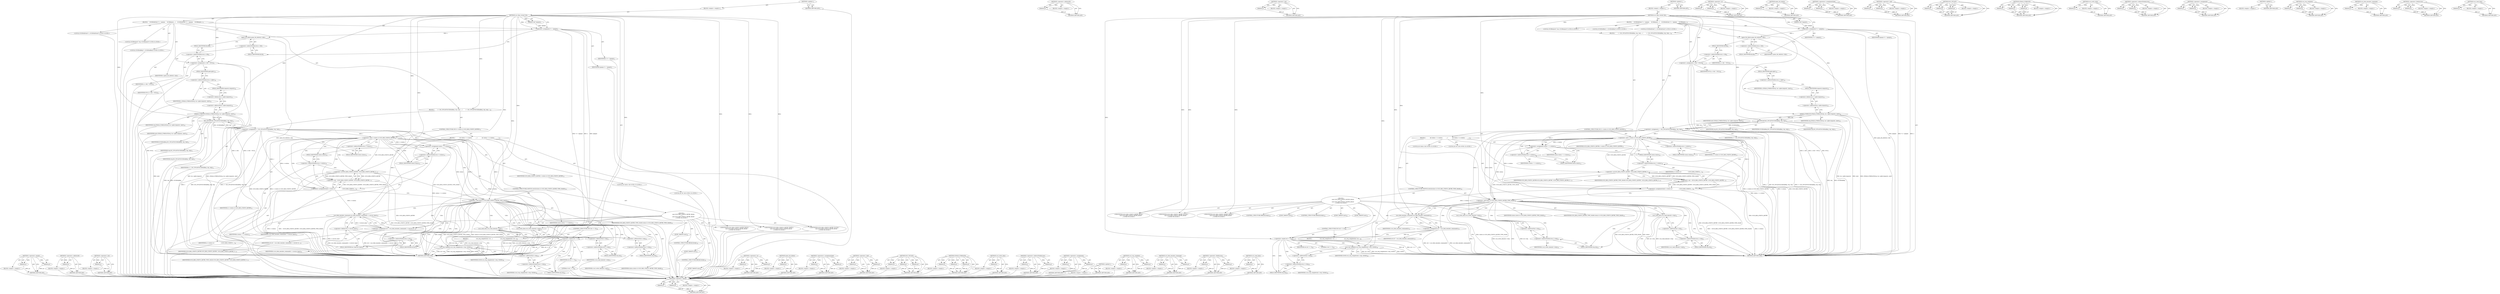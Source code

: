 digraph "scsi_read_data" {
vulnerable_199 [label=<(METHOD,&lt;operator&gt;.equals)>];
vulnerable_200 [label=<(PARAM,p1)>];
vulnerable_201 [label=<(PARAM,p2)>];
vulnerable_202 [label=<(BLOCK,&lt;empty&gt;,&lt;empty&gt;)>];
vulnerable_203 [label=<(METHOD_RETURN,ANY)>];
vulnerable_152 [label=<(METHOD,&lt;operator&gt;.addressOf)>];
vulnerable_153 [label=<(PARAM,p1)>];
vulnerable_154 [label=<(BLOCK,&lt;empty&gt;,&lt;empty&gt;)>];
vulnerable_155 [label=<(METHOD_RETURN,ANY)>];
vulnerable_177 [label=<(METHOD,&lt;operator&gt;.not)>];
vulnerable_178 [label=<(PARAM,p1)>];
vulnerable_179 [label=<(BLOCK,&lt;empty&gt;,&lt;empty&gt;)>];
vulnerable_180 [label=<(METHOD_RETURN,ANY)>];
vulnerable_6 [label=<(METHOD,&lt;global&gt;)<SUB>1</SUB>>];
vulnerable_7 [label=<(BLOCK,&lt;empty&gt;,&lt;empty&gt;)<SUB>1</SUB>>];
vulnerable_8 [label=<(METHOD,scsi_dma_restart_bh)<SUB>1</SUB>>];
vulnerable_9 [label=<(PARAM,void *opaque)<SUB>1</SUB>>];
vulnerable_10 [label=<(BLOCK,{
    SCSIDiskState *s = opaque;
    SCSIReques...,{
    SCSIDiskState *s = opaque;
    SCSIReques...)<SUB>2</SUB>>];
vulnerable_11 [label="<(LOCAL,SCSIDiskState* s: SCSIDiskState*)<SUB>3</SUB>>"];
vulnerable_12 [label=<(&lt;operator&gt;.assignment,*s = opaque)<SUB>3</SUB>>];
vulnerable_13 [label=<(IDENTIFIER,s,*s = opaque)<SUB>3</SUB>>];
vulnerable_14 [label=<(IDENTIFIER,opaque,*s = opaque)<SUB>3</SUB>>];
vulnerable_15 [label="<(LOCAL,SCSIRequest* req: SCSIRequest*)<SUB>4</SUB>>"];
vulnerable_16 [label="<(LOCAL,SCSIDiskReq* r: SCSIDiskReq*)<SUB>5</SUB>>"];
vulnerable_17 [label=<(qemu_bh_delete,qemu_bh_delete(s-&gt;bh))<SUB>7</SUB>>];
vulnerable_18 [label=<(&lt;operator&gt;.indirectFieldAccess,s-&gt;bh)<SUB>7</SUB>>];
vulnerable_19 [label=<(IDENTIFIER,s,qemu_bh_delete(s-&gt;bh))<SUB>7</SUB>>];
vulnerable_20 [label=<(FIELD_IDENTIFIER,bh,bh)<SUB>7</SUB>>];
vulnerable_21 [label=<(&lt;operator&gt;.assignment,s-&gt;bh = NULL)<SUB>8</SUB>>];
vulnerable_22 [label=<(&lt;operator&gt;.indirectFieldAccess,s-&gt;bh)<SUB>8</SUB>>];
vulnerable_23 [label=<(IDENTIFIER,s,s-&gt;bh = NULL)<SUB>8</SUB>>];
vulnerable_24 [label=<(FIELD_IDENTIFIER,bh,bh)<SUB>8</SUB>>];
vulnerable_25 [label=<(IDENTIFIER,NULL,s-&gt;bh = NULL)<SUB>8</SUB>>];
vulnerable_26 [label=<(QTAILQ_FOREACH,QTAILQ_FOREACH(req, &amp;s-&gt;qdev.requests, next))<SUB>10</SUB>>];
vulnerable_27 [label=<(IDENTIFIER,req,QTAILQ_FOREACH(req, &amp;s-&gt;qdev.requests, next))<SUB>10</SUB>>];
vulnerable_28 [label=<(&lt;operator&gt;.addressOf,&amp;s-&gt;qdev.requests)<SUB>10</SUB>>];
vulnerable_29 [label=<(&lt;operator&gt;.fieldAccess,s-&gt;qdev.requests)<SUB>10</SUB>>];
vulnerable_30 [label=<(&lt;operator&gt;.indirectFieldAccess,s-&gt;qdev)<SUB>10</SUB>>];
vulnerable_31 [label=<(IDENTIFIER,s,QTAILQ_FOREACH(req, &amp;s-&gt;qdev.requests, next))<SUB>10</SUB>>];
vulnerable_32 [label=<(FIELD_IDENTIFIER,qdev,qdev)<SUB>10</SUB>>];
vulnerable_33 [label=<(FIELD_IDENTIFIER,requests,requests)<SUB>10</SUB>>];
vulnerable_34 [label=<(IDENTIFIER,next,QTAILQ_FOREACH(req, &amp;s-&gt;qdev.requests, next))<SUB>10</SUB>>];
vulnerable_35 [label=<(BLOCK,{
        r = DO_UPCAST(SCSIDiskReq, req, req);...,{
        r = DO_UPCAST(SCSIDiskReq, req, req);...)<SUB>10</SUB>>];
vulnerable_36 [label=<(&lt;operator&gt;.assignment,r = DO_UPCAST(SCSIDiskReq, req, req))<SUB>11</SUB>>];
vulnerable_37 [label=<(IDENTIFIER,r,r = DO_UPCAST(SCSIDiskReq, req, req))<SUB>11</SUB>>];
vulnerable_38 [label=<(DO_UPCAST,DO_UPCAST(SCSIDiskReq, req, req))<SUB>11</SUB>>];
vulnerable_39 [label=<(IDENTIFIER,SCSIDiskReq,DO_UPCAST(SCSIDiskReq, req, req))<SUB>11</SUB>>];
vulnerable_40 [label=<(IDENTIFIER,req,DO_UPCAST(SCSIDiskReq, req, req))<SUB>11</SUB>>];
vulnerable_41 [label=<(IDENTIFIER,req,DO_UPCAST(SCSIDiskReq, req, req))<SUB>11</SUB>>];
vulnerable_42 [label=<(CONTROL_STRUCTURE,IF,if (r-&gt;status &amp; SCSI_REQ_STATUS_RETRY))<SUB>12</SUB>>];
vulnerable_43 [label=<(&lt;operator&gt;.and,r-&gt;status &amp; SCSI_REQ_STATUS_RETRY)<SUB>12</SUB>>];
vulnerable_44 [label=<(&lt;operator&gt;.indirectFieldAccess,r-&gt;status)<SUB>12</SUB>>];
vulnerable_45 [label=<(IDENTIFIER,r,r-&gt;status &amp; SCSI_REQ_STATUS_RETRY)<SUB>12</SUB>>];
vulnerable_46 [label=<(FIELD_IDENTIFIER,status,status)<SUB>12</SUB>>];
vulnerable_47 [label=<(IDENTIFIER,SCSI_REQ_STATUS_RETRY,r-&gt;status &amp; SCSI_REQ_STATUS_RETRY)<SUB>12</SUB>>];
vulnerable_48 [label=<(BLOCK,{
            int status = r-&gt;status;
         ...,{
            int status = r-&gt;status;
         ...)<SUB>12</SUB>>];
vulnerable_49 [label="<(LOCAL,int status: int)<SUB>13</SUB>>"];
vulnerable_50 [label=<(&lt;operator&gt;.assignment,status = r-&gt;status)<SUB>13</SUB>>];
vulnerable_51 [label=<(IDENTIFIER,status,status = r-&gt;status)<SUB>13</SUB>>];
vulnerable_52 [label=<(&lt;operator&gt;.indirectFieldAccess,r-&gt;status)<SUB>13</SUB>>];
vulnerable_53 [label=<(IDENTIFIER,r,status = r-&gt;status)<SUB>13</SUB>>];
vulnerable_54 [label=<(FIELD_IDENTIFIER,status,status)<SUB>13</SUB>>];
vulnerable_55 [label="<(LOCAL,int ret: int)<SUB>14</SUB>>"];
vulnerable_56 [label=<(&lt;operators&gt;.assignmentAnd,r-&gt;status &amp;=
                ~(SCSI_REQ_STATUS_...)<SUB>16</SUB>>];
vulnerable_57 [label=<(&lt;operator&gt;.indirectFieldAccess,r-&gt;status)<SUB>16</SUB>>];
vulnerable_58 [label=<(IDENTIFIER,r,r-&gt;status &amp;=
                ~(SCSI_REQ_STATUS_...)<SUB>16</SUB>>];
vulnerable_59 [label=<(FIELD_IDENTIFIER,status,status)<SUB>16</SUB>>];
vulnerable_60 [label=<(&lt;operator&gt;.not,~(SCSI_REQ_STATUS_RETRY | SCSI_REQ_STATUS_RETRY...)<SUB>17</SUB>>];
vulnerable_61 [label=<(&lt;operator&gt;.or,SCSI_REQ_STATUS_RETRY | SCSI_REQ_STATUS_RETRY_T...)<SUB>17</SUB>>];
vulnerable_62 [label=<(IDENTIFIER,SCSI_REQ_STATUS_RETRY,SCSI_REQ_STATUS_RETRY | SCSI_REQ_STATUS_RETRY_T...)<SUB>17</SUB>>];
vulnerable_63 [label=<(IDENTIFIER,SCSI_REQ_STATUS_RETRY_TYPE_MASK,SCSI_REQ_STATUS_RETRY | SCSI_REQ_STATUS_RETRY_T...)<SUB>17</SUB>>];
vulnerable_64 [label=<(CONTROL_STRUCTURE,SWITCH,switch(status &amp; SCSI_REQ_STATUS_RETRY_TYPE_MASK))<SUB>19</SUB>>];
vulnerable_65 [label=<(&lt;operator&gt;.and,status &amp; SCSI_REQ_STATUS_RETRY_TYPE_MASK)<SUB>19</SUB>>];
vulnerable_66 [label=<(IDENTIFIER,status,status &amp; SCSI_REQ_STATUS_RETRY_TYPE_MASK)<SUB>19</SUB>>];
vulnerable_67 [label=<(IDENTIFIER,SCSI_REQ_STATUS_RETRY_TYPE_MASK,status &amp; SCSI_REQ_STATUS_RETRY_TYPE_MASK)<SUB>19</SUB>>];
vulnerable_68 [label="<(BLOCK,{
            case SCSI_REQ_STATUS_RETRY_READ:
...,{
            case SCSI_REQ_STATUS_RETRY_READ:
...)<SUB>19</SUB>>"];
vulnerable_69 [label=<(JUMP_TARGET,case)<SUB>20</SUB>>];
vulnerable_70 [label="<(IDENTIFIER,SCSI_REQ_STATUS_RETRY_READ,{
            case SCSI_REQ_STATUS_RETRY_READ:
...)<SUB>20</SUB>>"];
vulnerable_71 [label=<(scsi_read_data,scsi_read_data(&amp;r-&gt;req))<SUB>21</SUB>>];
vulnerable_72 [label=<(&lt;operator&gt;.addressOf,&amp;r-&gt;req)<SUB>21</SUB>>];
vulnerable_73 [label=<(&lt;operator&gt;.indirectFieldAccess,r-&gt;req)<SUB>21</SUB>>];
vulnerable_74 [label=<(IDENTIFIER,r,scsi_read_data(&amp;r-&gt;req))<SUB>21</SUB>>];
vulnerable_75 [label=<(FIELD_IDENTIFIER,req,req)<SUB>21</SUB>>];
vulnerable_76 [label=<(CONTROL_STRUCTURE,BREAK,break;)<SUB>22</SUB>>];
vulnerable_77 [label=<(JUMP_TARGET,case)<SUB>23</SUB>>];
vulnerable_78 [label="<(IDENTIFIER,SCSI_REQ_STATUS_RETRY_WRITE,{
            case SCSI_REQ_STATUS_RETRY_READ:
...)<SUB>23</SUB>>"];
vulnerable_79 [label=<(scsi_write_data,scsi_write_data(&amp;r-&gt;req))<SUB>24</SUB>>];
vulnerable_80 [label=<(&lt;operator&gt;.addressOf,&amp;r-&gt;req)<SUB>24</SUB>>];
vulnerable_81 [label=<(&lt;operator&gt;.indirectFieldAccess,r-&gt;req)<SUB>24</SUB>>];
vulnerable_82 [label=<(IDENTIFIER,r,scsi_write_data(&amp;r-&gt;req))<SUB>24</SUB>>];
vulnerable_83 [label=<(FIELD_IDENTIFIER,req,req)<SUB>24</SUB>>];
vulnerable_84 [label=<(CONTROL_STRUCTURE,BREAK,break;)<SUB>25</SUB>>];
vulnerable_85 [label=<(JUMP_TARGET,case)<SUB>26</SUB>>];
vulnerable_86 [label="<(IDENTIFIER,SCSI_REQ_STATUS_RETRY_FLUSH,{
            case SCSI_REQ_STATUS_RETRY_READ:
...)<SUB>26</SUB>>"];
vulnerable_87 [label=<(&lt;operator&gt;.assignment,ret = scsi_disk_emulate_command(r, r-&gt;iov.iov_b...)<SUB>27</SUB>>];
vulnerable_88 [label=<(IDENTIFIER,ret,ret = scsi_disk_emulate_command(r, r-&gt;iov.iov_b...)<SUB>27</SUB>>];
vulnerable_89 [label=<(scsi_disk_emulate_command,scsi_disk_emulate_command(r, r-&gt;iov.iov_base))<SUB>27</SUB>>];
vulnerable_90 [label=<(IDENTIFIER,r,scsi_disk_emulate_command(r, r-&gt;iov.iov_base))<SUB>27</SUB>>];
vulnerable_91 [label=<(&lt;operator&gt;.fieldAccess,r-&gt;iov.iov_base)<SUB>27</SUB>>];
vulnerable_92 [label=<(&lt;operator&gt;.indirectFieldAccess,r-&gt;iov)<SUB>27</SUB>>];
vulnerable_93 [label=<(IDENTIFIER,r,scsi_disk_emulate_command(r, r-&gt;iov.iov_base))<SUB>27</SUB>>];
vulnerable_94 [label=<(FIELD_IDENTIFIER,iov,iov)<SUB>27</SUB>>];
vulnerable_95 [label=<(FIELD_IDENTIFIER,iov_base,iov_base)<SUB>27</SUB>>];
vulnerable_96 [label=<(CONTROL_STRUCTURE,IF,if (ret == 0))<SUB>28</SUB>>];
vulnerable_97 [label=<(&lt;operator&gt;.equals,ret == 0)<SUB>28</SUB>>];
vulnerable_98 [label=<(IDENTIFIER,ret,ret == 0)<SUB>28</SUB>>];
vulnerable_99 [label=<(LITERAL,0,ret == 0)<SUB>28</SUB>>];
vulnerable_100 [label=<(BLOCK,{
                     scsi_req_complete(&amp;r-&gt;re...,{
                     scsi_req_complete(&amp;r-&gt;re...)<SUB>28</SUB>>];
vulnerable_101 [label=<(scsi_req_complete,scsi_req_complete(&amp;r-&gt;req, GOOD))<SUB>29</SUB>>];
vulnerable_102 [label=<(&lt;operator&gt;.addressOf,&amp;r-&gt;req)<SUB>29</SUB>>];
vulnerable_103 [label=<(&lt;operator&gt;.indirectFieldAccess,r-&gt;req)<SUB>29</SUB>>];
vulnerable_104 [label=<(IDENTIFIER,r,scsi_req_complete(&amp;r-&gt;req, GOOD))<SUB>29</SUB>>];
vulnerable_105 [label=<(FIELD_IDENTIFIER,req,req)<SUB>29</SUB>>];
vulnerable_106 [label=<(IDENTIFIER,GOOD,scsi_req_complete(&amp;r-&gt;req, GOOD))<SUB>29</SUB>>];
vulnerable_107 [label=<(METHOD_RETURN,void)<SUB>1</SUB>>];
vulnerable_109 [label=<(METHOD_RETURN,ANY)<SUB>1</SUB>>];
vulnerable_181 [label=<(METHOD,&lt;operator&gt;.or)>];
vulnerable_182 [label=<(PARAM,p1)>];
vulnerable_183 [label=<(PARAM,p2)>];
vulnerable_184 [label=<(BLOCK,&lt;empty&gt;,&lt;empty&gt;)>];
vulnerable_185 [label=<(METHOD_RETURN,ANY)>];
vulnerable_137 [label=<(METHOD,qemu_bh_delete)>];
vulnerable_138 [label=<(PARAM,p1)>];
vulnerable_139 [label=<(BLOCK,&lt;empty&gt;,&lt;empty&gt;)>];
vulnerable_140 [label=<(METHOD_RETURN,ANY)>];
vulnerable_172 [label=<(METHOD,&lt;operators&gt;.assignmentAnd)>];
vulnerable_173 [label=<(PARAM,p1)>];
vulnerable_174 [label=<(PARAM,p2)>];
vulnerable_175 [label=<(BLOCK,&lt;empty&gt;,&lt;empty&gt;)>];
vulnerable_176 [label=<(METHOD_RETURN,ANY)>];
vulnerable_167 [label=<(METHOD,&lt;operator&gt;.and)>];
vulnerable_168 [label=<(PARAM,p1)>];
vulnerable_169 [label=<(PARAM,p2)>];
vulnerable_170 [label=<(BLOCK,&lt;empty&gt;,&lt;empty&gt;)>];
vulnerable_171 [label=<(METHOD_RETURN,ANY)>];
vulnerable_161 [label=<(METHOD,DO_UPCAST)>];
vulnerable_162 [label=<(PARAM,p1)>];
vulnerable_163 [label=<(PARAM,p2)>];
vulnerable_164 [label=<(PARAM,p3)>];
vulnerable_165 [label=<(BLOCK,&lt;empty&gt;,&lt;empty&gt;)>];
vulnerable_166 [label=<(METHOD_RETURN,ANY)>];
vulnerable_146 [label=<(METHOD,QTAILQ_FOREACH)>];
vulnerable_147 [label=<(PARAM,p1)>];
vulnerable_148 [label=<(PARAM,p2)>];
vulnerable_149 [label=<(PARAM,p3)>];
vulnerable_150 [label=<(BLOCK,&lt;empty&gt;,&lt;empty&gt;)>];
vulnerable_151 [label=<(METHOD_RETURN,ANY)>];
vulnerable_190 [label=<(METHOD,scsi_write_data)>];
vulnerable_191 [label=<(PARAM,p1)>];
vulnerable_192 [label=<(BLOCK,&lt;empty&gt;,&lt;empty&gt;)>];
vulnerable_193 [label=<(METHOD_RETURN,ANY)>];
vulnerable_141 [label=<(METHOD,&lt;operator&gt;.indirectFieldAccess)>];
vulnerable_142 [label=<(PARAM,p1)>];
vulnerable_143 [label=<(PARAM,p2)>];
vulnerable_144 [label=<(BLOCK,&lt;empty&gt;,&lt;empty&gt;)>];
vulnerable_145 [label=<(METHOD_RETURN,ANY)>];
vulnerable_132 [label=<(METHOD,&lt;operator&gt;.assignment)>];
vulnerable_133 [label=<(PARAM,p1)>];
vulnerable_134 [label=<(PARAM,p2)>];
vulnerable_135 [label=<(BLOCK,&lt;empty&gt;,&lt;empty&gt;)>];
vulnerable_136 [label=<(METHOD_RETURN,ANY)>];
vulnerable_126 [label=<(METHOD,&lt;global&gt;)<SUB>1</SUB>>];
vulnerable_127 [label=<(BLOCK,&lt;empty&gt;,&lt;empty&gt;)>];
vulnerable_128 [label=<(METHOD_RETURN,ANY)>];
vulnerable_204 [label=<(METHOD,scsi_req_complete)>];
vulnerable_205 [label=<(PARAM,p1)>];
vulnerable_206 [label=<(PARAM,p2)>];
vulnerable_207 [label=<(BLOCK,&lt;empty&gt;,&lt;empty&gt;)>];
vulnerable_208 [label=<(METHOD_RETURN,ANY)>];
vulnerable_194 [label=<(METHOD,scsi_disk_emulate_command)>];
vulnerable_195 [label=<(PARAM,p1)>];
vulnerable_196 [label=<(PARAM,p2)>];
vulnerable_197 [label=<(BLOCK,&lt;empty&gt;,&lt;empty&gt;)>];
vulnerable_198 [label=<(METHOD_RETURN,ANY)>];
vulnerable_156 [label=<(METHOD,&lt;operator&gt;.fieldAccess)>];
vulnerable_157 [label=<(PARAM,p1)>];
vulnerable_158 [label=<(PARAM,p2)>];
vulnerable_159 [label=<(BLOCK,&lt;empty&gt;,&lt;empty&gt;)>];
vulnerable_160 [label=<(METHOD_RETURN,ANY)>];
vulnerable_186 [label=<(METHOD,scsi_read_data)>];
vulnerable_187 [label=<(PARAM,p1)>];
vulnerable_188 [label=<(BLOCK,&lt;empty&gt;,&lt;empty&gt;)>];
vulnerable_189 [label=<(METHOD_RETURN,ANY)>];
fixed_193 [label=<(METHOD,&lt;operator&gt;.equals)>];
fixed_194 [label=<(PARAM,p1)>];
fixed_195 [label=<(PARAM,p2)>];
fixed_196 [label=<(BLOCK,&lt;empty&gt;,&lt;empty&gt;)>];
fixed_197 [label=<(METHOD_RETURN,ANY)>];
fixed_147 [label=<(METHOD,&lt;operator&gt;.addressOf)>];
fixed_148 [label=<(PARAM,p1)>];
fixed_149 [label=<(BLOCK,&lt;empty&gt;,&lt;empty&gt;)>];
fixed_150 [label=<(METHOD_RETURN,ANY)>];
fixed_172 [label=<(METHOD,&lt;operator&gt;.not)>];
fixed_173 [label=<(PARAM,p1)>];
fixed_174 [label=<(BLOCK,&lt;empty&gt;,&lt;empty&gt;)>];
fixed_175 [label=<(METHOD_RETURN,ANY)>];
fixed_6 [label=<(METHOD,&lt;global&gt;)<SUB>1</SUB>>];
fixed_7 [label=<(BLOCK,&lt;empty&gt;,&lt;empty&gt;)<SUB>1</SUB>>];
fixed_8 [label=<(METHOD,scsi_dma_restart_bh)<SUB>1</SUB>>];
fixed_9 [label=<(PARAM,void *opaque)<SUB>1</SUB>>];
fixed_10 [label=<(BLOCK,{
    SCSIDiskState *s = opaque;
    SCSIReques...,{
    SCSIDiskState *s = opaque;
    SCSIReques...)<SUB>2</SUB>>];
fixed_11 [label="<(LOCAL,SCSIDiskState* s: SCSIDiskState*)<SUB>3</SUB>>"];
fixed_12 [label=<(&lt;operator&gt;.assignment,*s = opaque)<SUB>3</SUB>>];
fixed_13 [label=<(IDENTIFIER,s,*s = opaque)<SUB>3</SUB>>];
fixed_14 [label=<(IDENTIFIER,opaque,*s = opaque)<SUB>3</SUB>>];
fixed_15 [label="<(LOCAL,SCSIRequest* req: SCSIRequest*)<SUB>4</SUB>>"];
fixed_16 [label="<(LOCAL,SCSIDiskReq* r: SCSIDiskReq*)<SUB>5</SUB>>"];
fixed_17 [label=<(qemu_bh_delete,qemu_bh_delete(s-&gt;bh))<SUB>7</SUB>>];
fixed_18 [label=<(&lt;operator&gt;.indirectFieldAccess,s-&gt;bh)<SUB>7</SUB>>];
fixed_19 [label=<(IDENTIFIER,s,qemu_bh_delete(s-&gt;bh))<SUB>7</SUB>>];
fixed_20 [label=<(FIELD_IDENTIFIER,bh,bh)<SUB>7</SUB>>];
fixed_21 [label=<(&lt;operator&gt;.assignment,s-&gt;bh = NULL)<SUB>8</SUB>>];
fixed_22 [label=<(&lt;operator&gt;.indirectFieldAccess,s-&gt;bh)<SUB>8</SUB>>];
fixed_23 [label=<(IDENTIFIER,s,s-&gt;bh = NULL)<SUB>8</SUB>>];
fixed_24 [label=<(FIELD_IDENTIFIER,bh,bh)<SUB>8</SUB>>];
fixed_25 [label=<(IDENTIFIER,NULL,s-&gt;bh = NULL)<SUB>8</SUB>>];
fixed_26 [label=<(QTAILQ_FOREACH,QTAILQ_FOREACH(req, &amp;s-&gt;qdev.requests, next))<SUB>10</SUB>>];
fixed_27 [label=<(IDENTIFIER,req,QTAILQ_FOREACH(req, &amp;s-&gt;qdev.requests, next))<SUB>10</SUB>>];
fixed_28 [label=<(&lt;operator&gt;.addressOf,&amp;s-&gt;qdev.requests)<SUB>10</SUB>>];
fixed_29 [label=<(&lt;operator&gt;.fieldAccess,s-&gt;qdev.requests)<SUB>10</SUB>>];
fixed_30 [label=<(&lt;operator&gt;.indirectFieldAccess,s-&gt;qdev)<SUB>10</SUB>>];
fixed_31 [label=<(IDENTIFIER,s,QTAILQ_FOREACH(req, &amp;s-&gt;qdev.requests, next))<SUB>10</SUB>>];
fixed_32 [label=<(FIELD_IDENTIFIER,qdev,qdev)<SUB>10</SUB>>];
fixed_33 [label=<(FIELD_IDENTIFIER,requests,requests)<SUB>10</SUB>>];
fixed_34 [label=<(IDENTIFIER,next,QTAILQ_FOREACH(req, &amp;s-&gt;qdev.requests, next))<SUB>10</SUB>>];
fixed_35 [label=<(BLOCK,{
        r = DO_UPCAST(SCSIDiskReq, req, req);...,{
        r = DO_UPCAST(SCSIDiskReq, req, req);...)<SUB>10</SUB>>];
fixed_36 [label=<(&lt;operator&gt;.assignment,r = DO_UPCAST(SCSIDiskReq, req, req))<SUB>11</SUB>>];
fixed_37 [label=<(IDENTIFIER,r,r = DO_UPCAST(SCSIDiskReq, req, req))<SUB>11</SUB>>];
fixed_38 [label=<(DO_UPCAST,DO_UPCAST(SCSIDiskReq, req, req))<SUB>11</SUB>>];
fixed_39 [label=<(IDENTIFIER,SCSIDiskReq,DO_UPCAST(SCSIDiskReq, req, req))<SUB>11</SUB>>];
fixed_40 [label=<(IDENTIFIER,req,DO_UPCAST(SCSIDiskReq, req, req))<SUB>11</SUB>>];
fixed_41 [label=<(IDENTIFIER,req,DO_UPCAST(SCSIDiskReq, req, req))<SUB>11</SUB>>];
fixed_42 [label=<(CONTROL_STRUCTURE,IF,if (r-&gt;status &amp; SCSI_REQ_STATUS_RETRY))<SUB>12</SUB>>];
fixed_43 [label=<(&lt;operator&gt;.and,r-&gt;status &amp; SCSI_REQ_STATUS_RETRY)<SUB>12</SUB>>];
fixed_44 [label=<(&lt;operator&gt;.indirectFieldAccess,r-&gt;status)<SUB>12</SUB>>];
fixed_45 [label=<(IDENTIFIER,r,r-&gt;status &amp; SCSI_REQ_STATUS_RETRY)<SUB>12</SUB>>];
fixed_46 [label=<(FIELD_IDENTIFIER,status,status)<SUB>12</SUB>>];
fixed_47 [label=<(IDENTIFIER,SCSI_REQ_STATUS_RETRY,r-&gt;status &amp; SCSI_REQ_STATUS_RETRY)<SUB>12</SUB>>];
fixed_48 [label=<(BLOCK,{
            int status = r-&gt;status;
         ...,{
            int status = r-&gt;status;
         ...)<SUB>12</SUB>>];
fixed_49 [label="<(LOCAL,int status: int)<SUB>13</SUB>>"];
fixed_50 [label=<(&lt;operator&gt;.assignment,status = r-&gt;status)<SUB>13</SUB>>];
fixed_51 [label=<(IDENTIFIER,status,status = r-&gt;status)<SUB>13</SUB>>];
fixed_52 [label=<(&lt;operator&gt;.indirectFieldAccess,r-&gt;status)<SUB>13</SUB>>];
fixed_53 [label=<(IDENTIFIER,r,status = r-&gt;status)<SUB>13</SUB>>];
fixed_54 [label=<(FIELD_IDENTIFIER,status,status)<SUB>13</SUB>>];
fixed_55 [label="<(LOCAL,int ret: int)<SUB>14</SUB>>"];
fixed_56 [label=<(&lt;operators&gt;.assignmentAnd,r-&gt;status &amp;=
                ~(SCSI_REQ_STATUS_...)<SUB>16</SUB>>];
fixed_57 [label=<(&lt;operator&gt;.indirectFieldAccess,r-&gt;status)<SUB>16</SUB>>];
fixed_58 [label=<(IDENTIFIER,r,r-&gt;status &amp;=
                ~(SCSI_REQ_STATUS_...)<SUB>16</SUB>>];
fixed_59 [label=<(FIELD_IDENTIFIER,status,status)<SUB>16</SUB>>];
fixed_60 [label=<(&lt;operator&gt;.not,~(SCSI_REQ_STATUS_RETRY | SCSI_REQ_STATUS_RETRY...)<SUB>17</SUB>>];
fixed_61 [label=<(&lt;operator&gt;.or,SCSI_REQ_STATUS_RETRY | SCSI_REQ_STATUS_RETRY_T...)<SUB>17</SUB>>];
fixed_62 [label=<(IDENTIFIER,SCSI_REQ_STATUS_RETRY,SCSI_REQ_STATUS_RETRY | SCSI_REQ_STATUS_RETRY_T...)<SUB>17</SUB>>];
fixed_63 [label=<(IDENTIFIER,SCSI_REQ_STATUS_RETRY_TYPE_MASK,SCSI_REQ_STATUS_RETRY | SCSI_REQ_STATUS_RETRY_T...)<SUB>17</SUB>>];
fixed_64 [label=<(CONTROL_STRUCTURE,SWITCH,switch(status &amp; SCSI_REQ_STATUS_RETRY_TYPE_MASK))<SUB>19</SUB>>];
fixed_65 [label=<(&lt;operator&gt;.and,status &amp; SCSI_REQ_STATUS_RETRY_TYPE_MASK)<SUB>19</SUB>>];
fixed_66 [label=<(IDENTIFIER,status,status &amp; SCSI_REQ_STATUS_RETRY_TYPE_MASK)<SUB>19</SUB>>];
fixed_67 [label=<(IDENTIFIER,SCSI_REQ_STATUS_RETRY_TYPE_MASK,status &amp; SCSI_REQ_STATUS_RETRY_TYPE_MASK)<SUB>19</SUB>>];
fixed_68 [label="<(BLOCK,{
            case SCSI_REQ_STATUS_RETRY_READ:
...,{
            case SCSI_REQ_STATUS_RETRY_READ:
...)<SUB>19</SUB>>"];
fixed_69 [label=<(JUMP_TARGET,case)<SUB>20</SUB>>];
fixed_70 [label="<(IDENTIFIER,SCSI_REQ_STATUS_RETRY_READ,{
            case SCSI_REQ_STATUS_RETRY_READ:
...)<SUB>20</SUB>>"];
fixed_71 [label=<(scsi_read_data,scsi_read_data(&amp;r-&gt;req))<SUB>21</SUB>>];
fixed_72 [label=<(&lt;operator&gt;.addressOf,&amp;r-&gt;req)<SUB>21</SUB>>];
fixed_73 [label=<(&lt;operator&gt;.indirectFieldAccess,r-&gt;req)<SUB>21</SUB>>];
fixed_74 [label=<(IDENTIFIER,r,scsi_read_data(&amp;r-&gt;req))<SUB>21</SUB>>];
fixed_75 [label=<(FIELD_IDENTIFIER,req,req)<SUB>21</SUB>>];
fixed_76 [label=<(CONTROL_STRUCTURE,BREAK,break;)<SUB>22</SUB>>];
fixed_77 [label=<(JUMP_TARGET,case)<SUB>23</SUB>>];
fixed_78 [label="<(IDENTIFIER,SCSI_REQ_STATUS_RETRY_WRITE,{
            case SCSI_REQ_STATUS_RETRY_READ:
...)<SUB>23</SUB>>"];
fixed_79 [label=<(scsi_write_data,scsi_write_data(&amp;r-&gt;req))<SUB>24</SUB>>];
fixed_80 [label=<(&lt;operator&gt;.addressOf,&amp;r-&gt;req)<SUB>24</SUB>>];
fixed_81 [label=<(&lt;operator&gt;.indirectFieldAccess,r-&gt;req)<SUB>24</SUB>>];
fixed_82 [label=<(IDENTIFIER,r,scsi_write_data(&amp;r-&gt;req))<SUB>24</SUB>>];
fixed_83 [label=<(FIELD_IDENTIFIER,req,req)<SUB>24</SUB>>];
fixed_84 [label=<(CONTROL_STRUCTURE,BREAK,break;)<SUB>25</SUB>>];
fixed_85 [label=<(JUMP_TARGET,case)<SUB>26</SUB>>];
fixed_86 [label="<(IDENTIFIER,SCSI_REQ_STATUS_RETRY_FLUSH,{
            case SCSI_REQ_STATUS_RETRY_READ:
...)<SUB>26</SUB>>"];
fixed_87 [label=<(&lt;operator&gt;.assignment,ret = scsi_disk_emulate_command(r))<SUB>27</SUB>>];
fixed_88 [label=<(IDENTIFIER,ret,ret = scsi_disk_emulate_command(r))<SUB>27</SUB>>];
fixed_89 [label=<(scsi_disk_emulate_command,scsi_disk_emulate_command(r))<SUB>27</SUB>>];
fixed_90 [label=<(IDENTIFIER,r,scsi_disk_emulate_command(r))<SUB>27</SUB>>];
fixed_91 [label=<(CONTROL_STRUCTURE,IF,if (ret == 0))<SUB>28</SUB>>];
fixed_92 [label=<(&lt;operator&gt;.equals,ret == 0)<SUB>28</SUB>>];
fixed_93 [label=<(IDENTIFIER,ret,ret == 0)<SUB>28</SUB>>];
fixed_94 [label=<(LITERAL,0,ret == 0)<SUB>28</SUB>>];
fixed_95 [label=<(BLOCK,{
                     scsi_req_complete(&amp;r-&gt;re...,{
                     scsi_req_complete(&amp;r-&gt;re...)<SUB>28</SUB>>];
fixed_96 [label=<(scsi_req_complete,scsi_req_complete(&amp;r-&gt;req, GOOD))<SUB>29</SUB>>];
fixed_97 [label=<(&lt;operator&gt;.addressOf,&amp;r-&gt;req)<SUB>29</SUB>>];
fixed_98 [label=<(&lt;operator&gt;.indirectFieldAccess,r-&gt;req)<SUB>29</SUB>>];
fixed_99 [label=<(IDENTIFIER,r,scsi_req_complete(&amp;r-&gt;req, GOOD))<SUB>29</SUB>>];
fixed_100 [label=<(FIELD_IDENTIFIER,req,req)<SUB>29</SUB>>];
fixed_101 [label=<(IDENTIFIER,GOOD,scsi_req_complete(&amp;r-&gt;req, GOOD))<SUB>29</SUB>>];
fixed_102 [label=<(METHOD_RETURN,void)<SUB>1</SUB>>];
fixed_104 [label=<(METHOD_RETURN,ANY)<SUB>1</SUB>>];
fixed_176 [label=<(METHOD,&lt;operator&gt;.or)>];
fixed_177 [label=<(PARAM,p1)>];
fixed_178 [label=<(PARAM,p2)>];
fixed_179 [label=<(BLOCK,&lt;empty&gt;,&lt;empty&gt;)>];
fixed_180 [label=<(METHOD_RETURN,ANY)>];
fixed_132 [label=<(METHOD,qemu_bh_delete)>];
fixed_133 [label=<(PARAM,p1)>];
fixed_134 [label=<(BLOCK,&lt;empty&gt;,&lt;empty&gt;)>];
fixed_135 [label=<(METHOD_RETURN,ANY)>];
fixed_167 [label=<(METHOD,&lt;operators&gt;.assignmentAnd)>];
fixed_168 [label=<(PARAM,p1)>];
fixed_169 [label=<(PARAM,p2)>];
fixed_170 [label=<(BLOCK,&lt;empty&gt;,&lt;empty&gt;)>];
fixed_171 [label=<(METHOD_RETURN,ANY)>];
fixed_162 [label=<(METHOD,&lt;operator&gt;.and)>];
fixed_163 [label=<(PARAM,p1)>];
fixed_164 [label=<(PARAM,p2)>];
fixed_165 [label=<(BLOCK,&lt;empty&gt;,&lt;empty&gt;)>];
fixed_166 [label=<(METHOD_RETURN,ANY)>];
fixed_156 [label=<(METHOD,DO_UPCAST)>];
fixed_157 [label=<(PARAM,p1)>];
fixed_158 [label=<(PARAM,p2)>];
fixed_159 [label=<(PARAM,p3)>];
fixed_160 [label=<(BLOCK,&lt;empty&gt;,&lt;empty&gt;)>];
fixed_161 [label=<(METHOD_RETURN,ANY)>];
fixed_141 [label=<(METHOD,QTAILQ_FOREACH)>];
fixed_142 [label=<(PARAM,p1)>];
fixed_143 [label=<(PARAM,p2)>];
fixed_144 [label=<(PARAM,p3)>];
fixed_145 [label=<(BLOCK,&lt;empty&gt;,&lt;empty&gt;)>];
fixed_146 [label=<(METHOD_RETURN,ANY)>];
fixed_185 [label=<(METHOD,scsi_write_data)>];
fixed_186 [label=<(PARAM,p1)>];
fixed_187 [label=<(BLOCK,&lt;empty&gt;,&lt;empty&gt;)>];
fixed_188 [label=<(METHOD_RETURN,ANY)>];
fixed_136 [label=<(METHOD,&lt;operator&gt;.indirectFieldAccess)>];
fixed_137 [label=<(PARAM,p1)>];
fixed_138 [label=<(PARAM,p2)>];
fixed_139 [label=<(BLOCK,&lt;empty&gt;,&lt;empty&gt;)>];
fixed_140 [label=<(METHOD_RETURN,ANY)>];
fixed_127 [label=<(METHOD,&lt;operator&gt;.assignment)>];
fixed_128 [label=<(PARAM,p1)>];
fixed_129 [label=<(PARAM,p2)>];
fixed_130 [label=<(BLOCK,&lt;empty&gt;,&lt;empty&gt;)>];
fixed_131 [label=<(METHOD_RETURN,ANY)>];
fixed_121 [label=<(METHOD,&lt;global&gt;)<SUB>1</SUB>>];
fixed_122 [label=<(BLOCK,&lt;empty&gt;,&lt;empty&gt;)>];
fixed_123 [label=<(METHOD_RETURN,ANY)>];
fixed_198 [label=<(METHOD,scsi_req_complete)>];
fixed_199 [label=<(PARAM,p1)>];
fixed_200 [label=<(PARAM,p2)>];
fixed_201 [label=<(BLOCK,&lt;empty&gt;,&lt;empty&gt;)>];
fixed_202 [label=<(METHOD_RETURN,ANY)>];
fixed_189 [label=<(METHOD,scsi_disk_emulate_command)>];
fixed_190 [label=<(PARAM,p1)>];
fixed_191 [label=<(BLOCK,&lt;empty&gt;,&lt;empty&gt;)>];
fixed_192 [label=<(METHOD_RETURN,ANY)>];
fixed_151 [label=<(METHOD,&lt;operator&gt;.fieldAccess)>];
fixed_152 [label=<(PARAM,p1)>];
fixed_153 [label=<(PARAM,p2)>];
fixed_154 [label=<(BLOCK,&lt;empty&gt;,&lt;empty&gt;)>];
fixed_155 [label=<(METHOD_RETURN,ANY)>];
fixed_181 [label=<(METHOD,scsi_read_data)>];
fixed_182 [label=<(PARAM,p1)>];
fixed_183 [label=<(BLOCK,&lt;empty&gt;,&lt;empty&gt;)>];
fixed_184 [label=<(METHOD_RETURN,ANY)>];
vulnerable_199 -> vulnerable_200  [key=0, label="AST: "];
vulnerable_199 -> vulnerable_200  [key=1, label="DDG: "];
vulnerable_199 -> vulnerable_202  [key=0, label="AST: "];
vulnerable_199 -> vulnerable_201  [key=0, label="AST: "];
vulnerable_199 -> vulnerable_201  [key=1, label="DDG: "];
vulnerable_199 -> vulnerable_203  [key=0, label="AST: "];
vulnerable_199 -> vulnerable_203  [key=1, label="CFG: "];
vulnerable_200 -> vulnerable_203  [key=0, label="DDG: p1"];
vulnerable_201 -> vulnerable_203  [key=0, label="DDG: p2"];
vulnerable_202 -> fixed_193  [key=0];
vulnerable_203 -> fixed_193  [key=0];
vulnerable_152 -> vulnerable_153  [key=0, label="AST: "];
vulnerable_152 -> vulnerable_153  [key=1, label="DDG: "];
vulnerable_152 -> vulnerable_154  [key=0, label="AST: "];
vulnerable_152 -> vulnerable_155  [key=0, label="AST: "];
vulnerable_152 -> vulnerable_155  [key=1, label="CFG: "];
vulnerable_153 -> vulnerable_155  [key=0, label="DDG: p1"];
vulnerable_154 -> fixed_193  [key=0];
vulnerable_155 -> fixed_193  [key=0];
vulnerable_177 -> vulnerable_178  [key=0, label="AST: "];
vulnerable_177 -> vulnerable_178  [key=1, label="DDG: "];
vulnerable_177 -> vulnerable_179  [key=0, label="AST: "];
vulnerable_177 -> vulnerable_180  [key=0, label="AST: "];
vulnerable_177 -> vulnerable_180  [key=1, label="CFG: "];
vulnerable_178 -> vulnerable_180  [key=0, label="DDG: p1"];
vulnerable_179 -> fixed_193  [key=0];
vulnerable_180 -> fixed_193  [key=0];
vulnerable_6 -> vulnerable_7  [key=0, label="AST: "];
vulnerable_6 -> vulnerable_109  [key=0, label="AST: "];
vulnerable_6 -> vulnerable_109  [key=1, label="CFG: "];
vulnerable_7 -> vulnerable_8  [key=0, label="AST: "];
vulnerable_8 -> vulnerable_9  [key=0, label="AST: "];
vulnerable_8 -> vulnerable_9  [key=1, label="DDG: "];
vulnerable_8 -> vulnerable_10  [key=0, label="AST: "];
vulnerable_8 -> vulnerable_107  [key=0, label="AST: "];
vulnerable_8 -> vulnerable_12  [key=0, label="CFG: "];
vulnerable_8 -> vulnerable_12  [key=1, label="DDG: "];
vulnerable_8 -> vulnerable_21  [key=0, label="DDG: "];
vulnerable_8 -> vulnerable_35  [key=0, label="DDG: "];
vulnerable_8 -> vulnerable_26  [key=0, label="DDG: "];
vulnerable_8 -> vulnerable_38  [key=0, label="DDG: "];
vulnerable_8 -> vulnerable_43  [key=0, label="DDG: "];
vulnerable_8 -> vulnerable_65  [key=0, label="DDG: "];
vulnerable_8 -> vulnerable_70  [key=0, label="DDG: "];
vulnerable_8 -> vulnerable_78  [key=0, label="DDG: "];
vulnerable_8 -> vulnerable_86  [key=0, label="DDG: "];
vulnerable_8 -> vulnerable_61  [key=0, label="DDG: "];
vulnerable_8 -> vulnerable_89  [key=0, label="DDG: "];
vulnerable_8 -> vulnerable_97  [key=0, label="DDG: "];
vulnerable_8 -> vulnerable_101  [key=0, label="DDG: "];
vulnerable_9 -> vulnerable_12  [key=0, label="DDG: opaque"];
vulnerable_10 -> vulnerable_11  [key=0, label="AST: "];
vulnerable_10 -> vulnerable_12  [key=0, label="AST: "];
vulnerable_10 -> vulnerable_15  [key=0, label="AST: "];
vulnerable_10 -> vulnerable_16  [key=0, label="AST: "];
vulnerable_10 -> vulnerable_17  [key=0, label="AST: "];
vulnerable_10 -> vulnerable_21  [key=0, label="AST: "];
vulnerable_10 -> vulnerable_26  [key=0, label="AST: "];
vulnerable_10 -> vulnerable_35  [key=0, label="AST: "];
vulnerable_11 -> fixed_193  [key=0];
vulnerable_12 -> vulnerable_13  [key=0, label="AST: "];
vulnerable_12 -> vulnerable_14  [key=0, label="AST: "];
vulnerable_12 -> vulnerable_20  [key=0, label="CFG: "];
vulnerable_12 -> vulnerable_107  [key=0, label="DDG: s"];
vulnerable_12 -> vulnerable_107  [key=1, label="DDG: opaque"];
vulnerable_12 -> vulnerable_107  [key=2, label="DDG: *s = opaque"];
vulnerable_12 -> vulnerable_17  [key=0, label="DDG: s"];
vulnerable_13 -> fixed_193  [key=0];
vulnerable_14 -> fixed_193  [key=0];
vulnerable_15 -> fixed_193  [key=0];
vulnerable_16 -> fixed_193  [key=0];
vulnerable_17 -> vulnerable_18  [key=0, label="AST: "];
vulnerable_17 -> vulnerable_24  [key=0, label="CFG: "];
vulnerable_17 -> vulnerable_107  [key=0, label="DDG: qemu_bh_delete(s-&gt;bh)"];
vulnerable_18 -> vulnerable_19  [key=0, label="AST: "];
vulnerable_18 -> vulnerable_20  [key=0, label="AST: "];
vulnerable_18 -> vulnerable_17  [key=0, label="CFG: "];
vulnerable_19 -> fixed_193  [key=0];
vulnerable_20 -> vulnerable_18  [key=0, label="CFG: "];
vulnerable_21 -> vulnerable_22  [key=0, label="AST: "];
vulnerable_21 -> vulnerable_25  [key=0, label="AST: "];
vulnerable_21 -> vulnerable_32  [key=0, label="CFG: "];
vulnerable_21 -> vulnerable_107  [key=0, label="DDG: s-&gt;bh"];
vulnerable_21 -> vulnerable_107  [key=1, label="DDG: s-&gt;bh = NULL"];
vulnerable_21 -> vulnerable_107  [key=2, label="DDG: NULL"];
vulnerable_22 -> vulnerable_23  [key=0, label="AST: "];
vulnerable_22 -> vulnerable_24  [key=0, label="AST: "];
vulnerable_22 -> vulnerable_21  [key=0, label="CFG: "];
vulnerable_23 -> fixed_193  [key=0];
vulnerable_24 -> vulnerable_22  [key=0, label="CFG: "];
vulnerable_25 -> fixed_193  [key=0];
vulnerable_26 -> vulnerable_27  [key=0, label="AST: "];
vulnerable_26 -> vulnerable_28  [key=0, label="AST: "];
vulnerable_26 -> vulnerable_34  [key=0, label="AST: "];
vulnerable_26 -> vulnerable_38  [key=0, label="CFG: "];
vulnerable_26 -> vulnerable_38  [key=1, label="DDG: req"];
vulnerable_26 -> vulnerable_107  [key=0, label="DDG: &amp;s-&gt;qdev.requests"];
vulnerable_26 -> vulnerable_107  [key=1, label="DDG: QTAILQ_FOREACH(req, &amp;s-&gt;qdev.requests, next)"];
vulnerable_26 -> vulnerable_107  [key=2, label="DDG: next"];
vulnerable_27 -> fixed_193  [key=0];
vulnerable_28 -> vulnerable_29  [key=0, label="AST: "];
vulnerable_28 -> vulnerable_26  [key=0, label="CFG: "];
vulnerable_29 -> vulnerable_30  [key=0, label="AST: "];
vulnerable_29 -> vulnerable_33  [key=0, label="AST: "];
vulnerable_29 -> vulnerable_28  [key=0, label="CFG: "];
vulnerable_30 -> vulnerable_31  [key=0, label="AST: "];
vulnerable_30 -> vulnerable_32  [key=0, label="AST: "];
vulnerable_30 -> vulnerable_33  [key=0, label="CFG: "];
vulnerable_31 -> fixed_193  [key=0];
vulnerable_32 -> vulnerable_30  [key=0, label="CFG: "];
vulnerable_33 -> vulnerable_29  [key=0, label="CFG: "];
vulnerable_34 -> fixed_193  [key=0];
vulnerable_35 -> vulnerable_36  [key=0, label="AST: "];
vulnerable_35 -> vulnerable_42  [key=0, label="AST: "];
vulnerable_36 -> vulnerable_37  [key=0, label="AST: "];
vulnerable_36 -> vulnerable_38  [key=0, label="AST: "];
vulnerable_36 -> vulnerable_46  [key=0, label="CFG: "];
vulnerable_36 -> vulnerable_107  [key=0, label="DDG: r"];
vulnerable_36 -> vulnerable_107  [key=1, label="DDG: DO_UPCAST(SCSIDiskReq, req, req)"];
vulnerable_36 -> vulnerable_107  [key=2, label="DDG: r = DO_UPCAST(SCSIDiskReq, req, req)"];
vulnerable_36 -> vulnerable_43  [key=0, label="DDG: r"];
vulnerable_36 -> vulnerable_50  [key=0, label="DDG: r"];
vulnerable_36 -> vulnerable_56  [key=0, label="DDG: r"];
vulnerable_36 -> vulnerable_71  [key=0, label="DDG: r"];
vulnerable_36 -> vulnerable_79  [key=0, label="DDG: r"];
vulnerable_36 -> vulnerable_89  [key=0, label="DDG: r"];
vulnerable_37 -> fixed_193  [key=0];
vulnerable_38 -> vulnerable_39  [key=0, label="AST: "];
vulnerable_38 -> vulnerable_40  [key=0, label="AST: "];
vulnerable_38 -> vulnerable_41  [key=0, label="AST: "];
vulnerable_38 -> vulnerable_36  [key=0, label="CFG: "];
vulnerable_38 -> vulnerable_36  [key=1, label="DDG: SCSIDiskReq"];
vulnerable_38 -> vulnerable_36  [key=2, label="DDG: req"];
vulnerable_38 -> vulnerable_107  [key=0, label="DDG: req"];
vulnerable_38 -> vulnerable_107  [key=1, label="DDG: SCSIDiskReq"];
vulnerable_39 -> fixed_193  [key=0];
vulnerable_40 -> fixed_193  [key=0];
vulnerable_41 -> fixed_193  [key=0];
vulnerable_42 -> vulnerable_43  [key=0, label="AST: "];
vulnerable_42 -> vulnerable_48  [key=0, label="AST: "];
vulnerable_43 -> vulnerable_44  [key=0, label="AST: "];
vulnerable_43 -> vulnerable_47  [key=0, label="AST: "];
vulnerable_43 -> vulnerable_54  [key=0, label="CFG: "];
vulnerable_43 -> vulnerable_54  [key=1, label="CDG: "];
vulnerable_43 -> vulnerable_107  [key=0, label="CFG: "];
vulnerable_43 -> vulnerable_107  [key=1, label="DDG: r-&gt;status"];
vulnerable_43 -> vulnerable_107  [key=2, label="DDG: SCSI_REQ_STATUS_RETRY"];
vulnerable_43 -> vulnerable_107  [key=3, label="DDG: r-&gt;status &amp; SCSI_REQ_STATUS_RETRY"];
vulnerable_43 -> vulnerable_50  [key=0, label="DDG: r-&gt;status"];
vulnerable_43 -> vulnerable_50  [key=1, label="CDG: "];
vulnerable_43 -> vulnerable_56  [key=0, label="DDG: r-&gt;status"];
vulnerable_43 -> vulnerable_56  [key=1, label="CDG: "];
vulnerable_43 -> vulnerable_61  [key=0, label="DDG: SCSI_REQ_STATUS_RETRY"];
vulnerable_43 -> vulnerable_61  [key=1, label="CDG: "];
vulnerable_43 -> vulnerable_60  [key=0, label="CDG: "];
vulnerable_43 -> vulnerable_57  [key=0, label="CDG: "];
vulnerable_43 -> vulnerable_52  [key=0, label="CDG: "];
vulnerable_43 -> vulnerable_65  [key=0, label="CDG: "];
vulnerable_43 -> vulnerable_59  [key=0, label="CDG: "];
vulnerable_44 -> vulnerable_45  [key=0, label="AST: "];
vulnerable_44 -> vulnerable_46  [key=0, label="AST: "];
vulnerable_44 -> vulnerable_43  [key=0, label="CFG: "];
vulnerable_45 -> fixed_193  [key=0];
vulnerable_46 -> vulnerable_44  [key=0, label="CFG: "];
vulnerable_47 -> fixed_193  [key=0];
vulnerable_48 -> vulnerable_49  [key=0, label="AST: "];
vulnerable_48 -> vulnerable_50  [key=0, label="AST: "];
vulnerable_48 -> vulnerable_55  [key=0, label="AST: "];
vulnerable_48 -> vulnerable_56  [key=0, label="AST: "];
vulnerable_48 -> vulnerable_64  [key=0, label="AST: "];
vulnerable_49 -> fixed_193  [key=0];
vulnerable_50 -> vulnerable_51  [key=0, label="AST: "];
vulnerable_50 -> vulnerable_52  [key=0, label="AST: "];
vulnerable_50 -> vulnerable_59  [key=0, label="CFG: "];
vulnerable_50 -> vulnerable_107  [key=0, label="DDG: status = r-&gt;status"];
vulnerable_50 -> vulnerable_65  [key=0, label="DDG: status"];
vulnerable_51 -> fixed_193  [key=0];
vulnerable_52 -> vulnerable_53  [key=0, label="AST: "];
vulnerable_52 -> vulnerable_54  [key=0, label="AST: "];
vulnerable_52 -> vulnerable_50  [key=0, label="CFG: "];
vulnerable_53 -> fixed_193  [key=0];
vulnerable_54 -> vulnerable_52  [key=0, label="CFG: "];
vulnerable_55 -> fixed_193  [key=0];
vulnerable_56 -> vulnerable_57  [key=0, label="AST: "];
vulnerable_56 -> vulnerable_60  [key=0, label="AST: "];
vulnerable_56 -> vulnerable_65  [key=0, label="CFG: "];
vulnerable_56 -> vulnerable_107  [key=0, label="DDG: r-&gt;status"];
vulnerable_56 -> vulnerable_107  [key=1, label="DDG: ~(SCSI_REQ_STATUS_RETRY | SCSI_REQ_STATUS_RETRY_TYPE_MASK)"];
vulnerable_56 -> vulnerable_89  [key=0, label="DDG: r-&gt;status"];
vulnerable_57 -> vulnerable_58  [key=0, label="AST: "];
vulnerable_57 -> vulnerable_59  [key=0, label="AST: "];
vulnerable_57 -> vulnerable_61  [key=0, label="CFG: "];
vulnerable_58 -> fixed_193  [key=0];
vulnerable_59 -> vulnerable_57  [key=0, label="CFG: "];
vulnerable_60 -> vulnerable_61  [key=0, label="AST: "];
vulnerable_60 -> vulnerable_56  [key=0, label="CFG: "];
vulnerable_60 -> vulnerable_56  [key=1, label="DDG: SCSI_REQ_STATUS_RETRY | SCSI_REQ_STATUS_RETRY_TYPE_MASK"];
vulnerable_60 -> vulnerable_107  [key=0, label="DDG: SCSI_REQ_STATUS_RETRY | SCSI_REQ_STATUS_RETRY_TYPE_MASK"];
vulnerable_61 -> vulnerable_62  [key=0, label="AST: "];
vulnerable_61 -> vulnerable_63  [key=0, label="AST: "];
vulnerable_61 -> vulnerable_60  [key=0, label="CFG: "];
vulnerable_61 -> vulnerable_60  [key=1, label="DDG: SCSI_REQ_STATUS_RETRY"];
vulnerable_61 -> vulnerable_60  [key=2, label="DDG: SCSI_REQ_STATUS_RETRY_TYPE_MASK"];
vulnerable_61 -> vulnerable_107  [key=0, label="DDG: SCSI_REQ_STATUS_RETRY"];
vulnerable_61 -> vulnerable_65  [key=0, label="DDG: SCSI_REQ_STATUS_RETRY_TYPE_MASK"];
vulnerable_62 -> fixed_193  [key=0];
vulnerable_63 -> fixed_193  [key=0];
vulnerable_64 -> vulnerable_65  [key=0, label="AST: "];
vulnerable_64 -> vulnerable_68  [key=0, label="AST: "];
vulnerable_65 -> vulnerable_66  [key=0, label="AST: "];
vulnerable_65 -> vulnerable_67  [key=0, label="AST: "];
vulnerable_65 -> vulnerable_75  [key=0, label="CFG: "];
vulnerable_65 -> vulnerable_75  [key=1, label="CDG: "];
vulnerable_65 -> vulnerable_83  [key=0, label="CFG: "];
vulnerable_65 -> vulnerable_83  [key=1, label="CDG: "];
vulnerable_65 -> vulnerable_94  [key=0, label="CFG: "];
vulnerable_65 -> vulnerable_94  [key=1, label="CDG: "];
vulnerable_65 -> vulnerable_107  [key=0, label="CFG: "];
vulnerable_65 -> vulnerable_107  [key=1, label="DDG: status"];
vulnerable_65 -> vulnerable_107  [key=2, label="DDG: SCSI_REQ_STATUS_RETRY_TYPE_MASK"];
vulnerable_65 -> vulnerable_107  [key=3, label="DDG: status &amp; SCSI_REQ_STATUS_RETRY_TYPE_MASK"];
vulnerable_65 -> vulnerable_73  [key=0, label="CDG: "];
vulnerable_65 -> vulnerable_89  [key=0, label="CDG: "];
vulnerable_65 -> vulnerable_81  [key=0, label="CDG: "];
vulnerable_65 -> vulnerable_72  [key=0, label="CDG: "];
vulnerable_65 -> vulnerable_95  [key=0, label="CDG: "];
vulnerable_65 -> vulnerable_92  [key=0, label="CDG: "];
vulnerable_65 -> vulnerable_87  [key=0, label="CDG: "];
vulnerable_65 -> vulnerable_97  [key=0, label="CDG: "];
vulnerable_65 -> vulnerable_91  [key=0, label="CDG: "];
vulnerable_65 -> vulnerable_79  [key=0, label="CDG: "];
vulnerable_65 -> vulnerable_80  [key=0, label="CDG: "];
vulnerable_65 -> vulnerable_71  [key=0, label="CDG: "];
vulnerable_66 -> fixed_193  [key=0];
vulnerable_67 -> fixed_193  [key=0];
vulnerable_68 -> vulnerable_69  [key=0, label="AST: "];
vulnerable_68 -> vulnerable_70  [key=0, label="AST: "];
vulnerable_68 -> vulnerable_71  [key=0, label="AST: "];
vulnerable_68 -> vulnerable_76  [key=0, label="AST: "];
vulnerable_68 -> vulnerable_77  [key=0, label="AST: "];
vulnerable_68 -> vulnerable_78  [key=0, label="AST: "];
vulnerable_68 -> vulnerable_79  [key=0, label="AST: "];
vulnerable_68 -> vulnerable_84  [key=0, label="AST: "];
vulnerable_68 -> vulnerable_85  [key=0, label="AST: "];
vulnerable_68 -> vulnerable_86  [key=0, label="AST: "];
vulnerable_68 -> vulnerable_87  [key=0, label="AST: "];
vulnerable_68 -> vulnerable_96  [key=0, label="AST: "];
vulnerable_69 -> fixed_193  [key=0];
vulnerable_70 -> fixed_193  [key=0];
vulnerable_71 -> vulnerable_72  [key=0, label="AST: "];
vulnerable_71 -> vulnerable_107  [key=0, label="CFG: "];
vulnerable_71 -> vulnerable_107  [key=1, label="DDG: &amp;r-&gt;req"];
vulnerable_71 -> vulnerable_107  [key=2, label="DDG: scsi_read_data(&amp;r-&gt;req)"];
vulnerable_72 -> vulnerable_73  [key=0, label="AST: "];
vulnerable_72 -> vulnerable_71  [key=0, label="CFG: "];
vulnerable_73 -> vulnerable_74  [key=0, label="AST: "];
vulnerable_73 -> vulnerable_75  [key=0, label="AST: "];
vulnerable_73 -> vulnerable_72  [key=0, label="CFG: "];
vulnerable_74 -> fixed_193  [key=0];
vulnerable_75 -> vulnerable_73  [key=0, label="CFG: "];
vulnerable_76 -> fixed_193  [key=0];
vulnerable_77 -> fixed_193  [key=0];
vulnerable_78 -> fixed_193  [key=0];
vulnerable_79 -> vulnerable_80  [key=0, label="AST: "];
vulnerable_79 -> vulnerable_107  [key=0, label="CFG: "];
vulnerable_79 -> vulnerable_107  [key=1, label="DDG: &amp;r-&gt;req"];
vulnerable_79 -> vulnerable_107  [key=2, label="DDG: scsi_write_data(&amp;r-&gt;req)"];
vulnerable_80 -> vulnerable_81  [key=0, label="AST: "];
vulnerable_80 -> vulnerable_79  [key=0, label="CFG: "];
vulnerable_81 -> vulnerable_82  [key=0, label="AST: "];
vulnerable_81 -> vulnerable_83  [key=0, label="AST: "];
vulnerable_81 -> vulnerable_80  [key=0, label="CFG: "];
vulnerable_82 -> fixed_193  [key=0];
vulnerable_83 -> vulnerable_81  [key=0, label="CFG: "];
vulnerable_84 -> fixed_193  [key=0];
vulnerable_85 -> fixed_193  [key=0];
vulnerable_86 -> fixed_193  [key=0];
vulnerable_87 -> vulnerable_88  [key=0, label="AST: "];
vulnerable_87 -> vulnerable_89  [key=0, label="AST: "];
vulnerable_87 -> vulnerable_97  [key=0, label="CFG: "];
vulnerable_87 -> vulnerable_97  [key=1, label="DDG: ret"];
vulnerable_87 -> vulnerable_107  [key=0, label="DDG: scsi_disk_emulate_command(r, r-&gt;iov.iov_base)"];
vulnerable_87 -> vulnerable_107  [key=1, label="DDG: ret = scsi_disk_emulate_command(r, r-&gt;iov.iov_base)"];
vulnerable_88 -> fixed_193  [key=0];
vulnerable_89 -> vulnerable_90  [key=0, label="AST: "];
vulnerable_89 -> vulnerable_91  [key=0, label="AST: "];
vulnerable_89 -> vulnerable_87  [key=0, label="CFG: "];
vulnerable_89 -> vulnerable_87  [key=1, label="DDG: r"];
vulnerable_89 -> vulnerable_87  [key=2, label="DDG: r-&gt;iov.iov_base"];
vulnerable_89 -> vulnerable_107  [key=0, label="DDG: r"];
vulnerable_89 -> vulnerable_107  [key=1, label="DDG: r-&gt;iov.iov_base"];
vulnerable_89 -> vulnerable_101  [key=0, label="DDG: r"];
vulnerable_90 -> fixed_193  [key=0];
vulnerable_91 -> vulnerable_92  [key=0, label="AST: "];
vulnerable_91 -> vulnerable_95  [key=0, label="AST: "];
vulnerable_91 -> vulnerable_89  [key=0, label="CFG: "];
vulnerable_92 -> vulnerable_93  [key=0, label="AST: "];
vulnerable_92 -> vulnerable_94  [key=0, label="AST: "];
vulnerable_92 -> vulnerable_95  [key=0, label="CFG: "];
vulnerable_93 -> fixed_193  [key=0];
vulnerable_94 -> vulnerable_92  [key=0, label="CFG: "];
vulnerable_95 -> vulnerable_91  [key=0, label="CFG: "];
vulnerable_96 -> vulnerable_97  [key=0, label="AST: "];
vulnerable_96 -> vulnerable_100  [key=0, label="AST: "];
vulnerable_97 -> vulnerable_98  [key=0, label="AST: "];
vulnerable_97 -> vulnerable_99  [key=0, label="AST: "];
vulnerable_97 -> vulnerable_105  [key=0, label="CFG: "];
vulnerable_97 -> vulnerable_105  [key=1, label="CDG: "];
vulnerable_97 -> vulnerable_107  [key=0, label="CFG: "];
vulnerable_97 -> vulnerable_107  [key=1, label="DDG: ret"];
vulnerable_97 -> vulnerable_107  [key=2, label="DDG: ret == 0"];
vulnerable_97 -> vulnerable_102  [key=0, label="CDG: "];
vulnerable_97 -> vulnerable_103  [key=0, label="CDG: "];
vulnerable_97 -> vulnerable_101  [key=0, label="CDG: "];
vulnerable_98 -> fixed_193  [key=0];
vulnerable_99 -> fixed_193  [key=0];
vulnerable_100 -> vulnerable_101  [key=0, label="AST: "];
vulnerable_101 -> vulnerable_102  [key=0, label="AST: "];
vulnerable_101 -> vulnerable_106  [key=0, label="AST: "];
vulnerable_101 -> vulnerable_107  [key=0, label="CFG: "];
vulnerable_101 -> vulnerable_107  [key=1, label="DDG: &amp;r-&gt;req"];
vulnerable_101 -> vulnerable_107  [key=2, label="DDG: scsi_req_complete(&amp;r-&gt;req, GOOD)"];
vulnerable_101 -> vulnerable_107  [key=3, label="DDG: GOOD"];
vulnerable_102 -> vulnerable_103  [key=0, label="AST: "];
vulnerable_102 -> vulnerable_101  [key=0, label="CFG: "];
vulnerable_103 -> vulnerable_104  [key=0, label="AST: "];
vulnerable_103 -> vulnerable_105  [key=0, label="AST: "];
vulnerable_103 -> vulnerable_102  [key=0, label="CFG: "];
vulnerable_104 -> fixed_193  [key=0];
vulnerable_105 -> vulnerable_103  [key=0, label="CFG: "];
vulnerable_106 -> fixed_193  [key=0];
vulnerable_107 -> fixed_193  [key=0];
vulnerable_109 -> fixed_193  [key=0];
vulnerable_181 -> vulnerable_182  [key=0, label="AST: "];
vulnerable_181 -> vulnerable_182  [key=1, label="DDG: "];
vulnerable_181 -> vulnerable_184  [key=0, label="AST: "];
vulnerable_181 -> vulnerable_183  [key=0, label="AST: "];
vulnerable_181 -> vulnerable_183  [key=1, label="DDG: "];
vulnerable_181 -> vulnerable_185  [key=0, label="AST: "];
vulnerable_181 -> vulnerable_185  [key=1, label="CFG: "];
vulnerable_182 -> vulnerable_185  [key=0, label="DDG: p1"];
vulnerable_183 -> vulnerable_185  [key=0, label="DDG: p2"];
vulnerable_184 -> fixed_193  [key=0];
vulnerable_185 -> fixed_193  [key=0];
vulnerable_137 -> vulnerable_138  [key=0, label="AST: "];
vulnerable_137 -> vulnerable_138  [key=1, label="DDG: "];
vulnerable_137 -> vulnerable_139  [key=0, label="AST: "];
vulnerable_137 -> vulnerable_140  [key=0, label="AST: "];
vulnerable_137 -> vulnerable_140  [key=1, label="CFG: "];
vulnerable_138 -> vulnerable_140  [key=0, label="DDG: p1"];
vulnerable_139 -> fixed_193  [key=0];
vulnerable_140 -> fixed_193  [key=0];
vulnerable_172 -> vulnerable_173  [key=0, label="AST: "];
vulnerable_172 -> vulnerable_173  [key=1, label="DDG: "];
vulnerable_172 -> vulnerable_175  [key=0, label="AST: "];
vulnerable_172 -> vulnerable_174  [key=0, label="AST: "];
vulnerable_172 -> vulnerable_174  [key=1, label="DDG: "];
vulnerable_172 -> vulnerable_176  [key=0, label="AST: "];
vulnerable_172 -> vulnerable_176  [key=1, label="CFG: "];
vulnerable_173 -> vulnerable_176  [key=0, label="DDG: p1"];
vulnerable_174 -> vulnerable_176  [key=0, label="DDG: p2"];
vulnerable_175 -> fixed_193  [key=0];
vulnerable_176 -> fixed_193  [key=0];
vulnerable_167 -> vulnerable_168  [key=0, label="AST: "];
vulnerable_167 -> vulnerable_168  [key=1, label="DDG: "];
vulnerable_167 -> vulnerable_170  [key=0, label="AST: "];
vulnerable_167 -> vulnerable_169  [key=0, label="AST: "];
vulnerable_167 -> vulnerable_169  [key=1, label="DDG: "];
vulnerable_167 -> vulnerable_171  [key=0, label="AST: "];
vulnerable_167 -> vulnerable_171  [key=1, label="CFG: "];
vulnerable_168 -> vulnerable_171  [key=0, label="DDG: p1"];
vulnerable_169 -> vulnerable_171  [key=0, label="DDG: p2"];
vulnerable_170 -> fixed_193  [key=0];
vulnerable_171 -> fixed_193  [key=0];
vulnerable_161 -> vulnerable_162  [key=0, label="AST: "];
vulnerable_161 -> vulnerable_162  [key=1, label="DDG: "];
vulnerable_161 -> vulnerable_165  [key=0, label="AST: "];
vulnerable_161 -> vulnerable_163  [key=0, label="AST: "];
vulnerable_161 -> vulnerable_163  [key=1, label="DDG: "];
vulnerable_161 -> vulnerable_166  [key=0, label="AST: "];
vulnerable_161 -> vulnerable_166  [key=1, label="CFG: "];
vulnerable_161 -> vulnerable_164  [key=0, label="AST: "];
vulnerable_161 -> vulnerable_164  [key=1, label="DDG: "];
vulnerable_162 -> vulnerable_166  [key=0, label="DDG: p1"];
vulnerable_163 -> vulnerable_166  [key=0, label="DDG: p2"];
vulnerable_164 -> vulnerable_166  [key=0, label="DDG: p3"];
vulnerable_165 -> fixed_193  [key=0];
vulnerable_166 -> fixed_193  [key=0];
vulnerable_146 -> vulnerable_147  [key=0, label="AST: "];
vulnerable_146 -> vulnerable_147  [key=1, label="DDG: "];
vulnerable_146 -> vulnerable_150  [key=0, label="AST: "];
vulnerable_146 -> vulnerable_148  [key=0, label="AST: "];
vulnerable_146 -> vulnerable_148  [key=1, label="DDG: "];
vulnerable_146 -> vulnerable_151  [key=0, label="AST: "];
vulnerable_146 -> vulnerable_151  [key=1, label="CFG: "];
vulnerable_146 -> vulnerable_149  [key=0, label="AST: "];
vulnerable_146 -> vulnerable_149  [key=1, label="DDG: "];
vulnerable_147 -> vulnerable_151  [key=0, label="DDG: p1"];
vulnerable_148 -> vulnerable_151  [key=0, label="DDG: p2"];
vulnerable_149 -> vulnerable_151  [key=0, label="DDG: p3"];
vulnerable_150 -> fixed_193  [key=0];
vulnerable_151 -> fixed_193  [key=0];
vulnerable_190 -> vulnerable_191  [key=0, label="AST: "];
vulnerable_190 -> vulnerable_191  [key=1, label="DDG: "];
vulnerable_190 -> vulnerable_192  [key=0, label="AST: "];
vulnerable_190 -> vulnerable_193  [key=0, label="AST: "];
vulnerable_190 -> vulnerable_193  [key=1, label="CFG: "];
vulnerable_191 -> vulnerable_193  [key=0, label="DDG: p1"];
vulnerable_192 -> fixed_193  [key=0];
vulnerable_193 -> fixed_193  [key=0];
vulnerable_141 -> vulnerable_142  [key=0, label="AST: "];
vulnerable_141 -> vulnerable_142  [key=1, label="DDG: "];
vulnerable_141 -> vulnerable_144  [key=0, label="AST: "];
vulnerable_141 -> vulnerable_143  [key=0, label="AST: "];
vulnerable_141 -> vulnerable_143  [key=1, label="DDG: "];
vulnerable_141 -> vulnerable_145  [key=0, label="AST: "];
vulnerable_141 -> vulnerable_145  [key=1, label="CFG: "];
vulnerable_142 -> vulnerable_145  [key=0, label="DDG: p1"];
vulnerable_143 -> vulnerable_145  [key=0, label="DDG: p2"];
vulnerable_144 -> fixed_193  [key=0];
vulnerable_145 -> fixed_193  [key=0];
vulnerable_132 -> vulnerable_133  [key=0, label="AST: "];
vulnerable_132 -> vulnerable_133  [key=1, label="DDG: "];
vulnerable_132 -> vulnerable_135  [key=0, label="AST: "];
vulnerable_132 -> vulnerable_134  [key=0, label="AST: "];
vulnerable_132 -> vulnerable_134  [key=1, label="DDG: "];
vulnerable_132 -> vulnerable_136  [key=0, label="AST: "];
vulnerable_132 -> vulnerable_136  [key=1, label="CFG: "];
vulnerable_133 -> vulnerable_136  [key=0, label="DDG: p1"];
vulnerable_134 -> vulnerable_136  [key=0, label="DDG: p2"];
vulnerable_135 -> fixed_193  [key=0];
vulnerable_136 -> fixed_193  [key=0];
vulnerable_126 -> vulnerable_127  [key=0, label="AST: "];
vulnerable_126 -> vulnerable_128  [key=0, label="AST: "];
vulnerable_126 -> vulnerable_128  [key=1, label="CFG: "];
vulnerable_127 -> fixed_193  [key=0];
vulnerable_128 -> fixed_193  [key=0];
vulnerable_204 -> vulnerable_205  [key=0, label="AST: "];
vulnerable_204 -> vulnerable_205  [key=1, label="DDG: "];
vulnerable_204 -> vulnerable_207  [key=0, label="AST: "];
vulnerable_204 -> vulnerable_206  [key=0, label="AST: "];
vulnerable_204 -> vulnerable_206  [key=1, label="DDG: "];
vulnerable_204 -> vulnerable_208  [key=0, label="AST: "];
vulnerable_204 -> vulnerable_208  [key=1, label="CFG: "];
vulnerable_205 -> vulnerable_208  [key=0, label="DDG: p1"];
vulnerable_206 -> vulnerable_208  [key=0, label="DDG: p2"];
vulnerable_207 -> fixed_193  [key=0];
vulnerable_208 -> fixed_193  [key=0];
vulnerable_194 -> vulnerable_195  [key=0, label="AST: "];
vulnerable_194 -> vulnerable_195  [key=1, label="DDG: "];
vulnerable_194 -> vulnerable_197  [key=0, label="AST: "];
vulnerable_194 -> vulnerable_196  [key=0, label="AST: "];
vulnerable_194 -> vulnerable_196  [key=1, label="DDG: "];
vulnerable_194 -> vulnerable_198  [key=0, label="AST: "];
vulnerable_194 -> vulnerable_198  [key=1, label="CFG: "];
vulnerable_195 -> vulnerable_198  [key=0, label="DDG: p1"];
vulnerable_196 -> vulnerable_198  [key=0, label="DDG: p2"];
vulnerable_197 -> fixed_193  [key=0];
vulnerable_198 -> fixed_193  [key=0];
vulnerable_156 -> vulnerable_157  [key=0, label="AST: "];
vulnerable_156 -> vulnerable_157  [key=1, label="DDG: "];
vulnerable_156 -> vulnerable_159  [key=0, label="AST: "];
vulnerable_156 -> vulnerable_158  [key=0, label="AST: "];
vulnerable_156 -> vulnerable_158  [key=1, label="DDG: "];
vulnerable_156 -> vulnerable_160  [key=0, label="AST: "];
vulnerable_156 -> vulnerable_160  [key=1, label="CFG: "];
vulnerable_157 -> vulnerable_160  [key=0, label="DDG: p1"];
vulnerable_158 -> vulnerable_160  [key=0, label="DDG: p2"];
vulnerable_159 -> fixed_193  [key=0];
vulnerable_160 -> fixed_193  [key=0];
vulnerable_186 -> vulnerable_187  [key=0, label="AST: "];
vulnerable_186 -> vulnerable_187  [key=1, label="DDG: "];
vulnerable_186 -> vulnerable_188  [key=0, label="AST: "];
vulnerable_186 -> vulnerable_189  [key=0, label="AST: "];
vulnerable_186 -> vulnerable_189  [key=1, label="CFG: "];
vulnerable_187 -> vulnerable_189  [key=0, label="DDG: p1"];
vulnerable_188 -> fixed_193  [key=0];
vulnerable_189 -> fixed_193  [key=0];
fixed_193 -> fixed_194  [key=0, label="AST: "];
fixed_193 -> fixed_194  [key=1, label="DDG: "];
fixed_193 -> fixed_196  [key=0, label="AST: "];
fixed_193 -> fixed_195  [key=0, label="AST: "];
fixed_193 -> fixed_195  [key=1, label="DDG: "];
fixed_193 -> fixed_197  [key=0, label="AST: "];
fixed_193 -> fixed_197  [key=1, label="CFG: "];
fixed_194 -> fixed_197  [key=0, label="DDG: p1"];
fixed_195 -> fixed_197  [key=0, label="DDG: p2"];
fixed_147 -> fixed_148  [key=0, label="AST: "];
fixed_147 -> fixed_148  [key=1, label="DDG: "];
fixed_147 -> fixed_149  [key=0, label="AST: "];
fixed_147 -> fixed_150  [key=0, label="AST: "];
fixed_147 -> fixed_150  [key=1, label="CFG: "];
fixed_148 -> fixed_150  [key=0, label="DDG: p1"];
fixed_172 -> fixed_173  [key=0, label="AST: "];
fixed_172 -> fixed_173  [key=1, label="DDG: "];
fixed_172 -> fixed_174  [key=0, label="AST: "];
fixed_172 -> fixed_175  [key=0, label="AST: "];
fixed_172 -> fixed_175  [key=1, label="CFG: "];
fixed_173 -> fixed_175  [key=0, label="DDG: p1"];
fixed_6 -> fixed_7  [key=0, label="AST: "];
fixed_6 -> fixed_104  [key=0, label="AST: "];
fixed_6 -> fixed_104  [key=1, label="CFG: "];
fixed_7 -> fixed_8  [key=0, label="AST: "];
fixed_8 -> fixed_9  [key=0, label="AST: "];
fixed_8 -> fixed_9  [key=1, label="DDG: "];
fixed_8 -> fixed_10  [key=0, label="AST: "];
fixed_8 -> fixed_102  [key=0, label="AST: "];
fixed_8 -> fixed_12  [key=0, label="CFG: "];
fixed_8 -> fixed_12  [key=1, label="DDG: "];
fixed_8 -> fixed_21  [key=0, label="DDG: "];
fixed_8 -> fixed_35  [key=0, label="DDG: "];
fixed_8 -> fixed_26  [key=0, label="DDG: "];
fixed_8 -> fixed_38  [key=0, label="DDG: "];
fixed_8 -> fixed_43  [key=0, label="DDG: "];
fixed_8 -> fixed_65  [key=0, label="DDG: "];
fixed_8 -> fixed_70  [key=0, label="DDG: "];
fixed_8 -> fixed_78  [key=0, label="DDG: "];
fixed_8 -> fixed_86  [key=0, label="DDG: "];
fixed_8 -> fixed_61  [key=0, label="DDG: "];
fixed_8 -> fixed_89  [key=0, label="DDG: "];
fixed_8 -> fixed_92  [key=0, label="DDG: "];
fixed_8 -> fixed_96  [key=0, label="DDG: "];
fixed_9 -> fixed_12  [key=0, label="DDG: opaque"];
fixed_10 -> fixed_11  [key=0, label="AST: "];
fixed_10 -> fixed_12  [key=0, label="AST: "];
fixed_10 -> fixed_15  [key=0, label="AST: "];
fixed_10 -> fixed_16  [key=0, label="AST: "];
fixed_10 -> fixed_17  [key=0, label="AST: "];
fixed_10 -> fixed_21  [key=0, label="AST: "];
fixed_10 -> fixed_26  [key=0, label="AST: "];
fixed_10 -> fixed_35  [key=0, label="AST: "];
fixed_12 -> fixed_13  [key=0, label="AST: "];
fixed_12 -> fixed_14  [key=0, label="AST: "];
fixed_12 -> fixed_20  [key=0, label="CFG: "];
fixed_12 -> fixed_102  [key=0, label="DDG: s"];
fixed_12 -> fixed_102  [key=1, label="DDG: opaque"];
fixed_12 -> fixed_102  [key=2, label="DDG: *s = opaque"];
fixed_12 -> fixed_17  [key=0, label="DDG: s"];
fixed_17 -> fixed_18  [key=0, label="AST: "];
fixed_17 -> fixed_24  [key=0, label="CFG: "];
fixed_17 -> fixed_102  [key=0, label="DDG: qemu_bh_delete(s-&gt;bh)"];
fixed_18 -> fixed_19  [key=0, label="AST: "];
fixed_18 -> fixed_20  [key=0, label="AST: "];
fixed_18 -> fixed_17  [key=0, label="CFG: "];
fixed_20 -> fixed_18  [key=0, label="CFG: "];
fixed_21 -> fixed_22  [key=0, label="AST: "];
fixed_21 -> fixed_25  [key=0, label="AST: "];
fixed_21 -> fixed_32  [key=0, label="CFG: "];
fixed_21 -> fixed_102  [key=0, label="DDG: s-&gt;bh"];
fixed_21 -> fixed_102  [key=1, label="DDG: s-&gt;bh = NULL"];
fixed_21 -> fixed_102  [key=2, label="DDG: NULL"];
fixed_22 -> fixed_23  [key=0, label="AST: "];
fixed_22 -> fixed_24  [key=0, label="AST: "];
fixed_22 -> fixed_21  [key=0, label="CFG: "];
fixed_24 -> fixed_22  [key=0, label="CFG: "];
fixed_26 -> fixed_27  [key=0, label="AST: "];
fixed_26 -> fixed_28  [key=0, label="AST: "];
fixed_26 -> fixed_34  [key=0, label="AST: "];
fixed_26 -> fixed_38  [key=0, label="CFG: "];
fixed_26 -> fixed_38  [key=1, label="DDG: req"];
fixed_26 -> fixed_102  [key=0, label="DDG: &amp;s-&gt;qdev.requests"];
fixed_26 -> fixed_102  [key=1, label="DDG: QTAILQ_FOREACH(req, &amp;s-&gt;qdev.requests, next)"];
fixed_26 -> fixed_102  [key=2, label="DDG: next"];
fixed_28 -> fixed_29  [key=0, label="AST: "];
fixed_28 -> fixed_26  [key=0, label="CFG: "];
fixed_29 -> fixed_30  [key=0, label="AST: "];
fixed_29 -> fixed_33  [key=0, label="AST: "];
fixed_29 -> fixed_28  [key=0, label="CFG: "];
fixed_30 -> fixed_31  [key=0, label="AST: "];
fixed_30 -> fixed_32  [key=0, label="AST: "];
fixed_30 -> fixed_33  [key=0, label="CFG: "];
fixed_32 -> fixed_30  [key=0, label="CFG: "];
fixed_33 -> fixed_29  [key=0, label="CFG: "];
fixed_35 -> fixed_36  [key=0, label="AST: "];
fixed_35 -> fixed_42  [key=0, label="AST: "];
fixed_36 -> fixed_37  [key=0, label="AST: "];
fixed_36 -> fixed_38  [key=0, label="AST: "];
fixed_36 -> fixed_46  [key=0, label="CFG: "];
fixed_36 -> fixed_102  [key=0, label="DDG: r"];
fixed_36 -> fixed_102  [key=1, label="DDG: DO_UPCAST(SCSIDiskReq, req, req)"];
fixed_36 -> fixed_102  [key=2, label="DDG: r = DO_UPCAST(SCSIDiskReq, req, req)"];
fixed_36 -> fixed_43  [key=0, label="DDG: r"];
fixed_36 -> fixed_50  [key=0, label="DDG: r"];
fixed_36 -> fixed_56  [key=0, label="DDG: r"];
fixed_36 -> fixed_71  [key=0, label="DDG: r"];
fixed_36 -> fixed_79  [key=0, label="DDG: r"];
fixed_36 -> fixed_89  [key=0, label="DDG: r"];
fixed_38 -> fixed_39  [key=0, label="AST: "];
fixed_38 -> fixed_40  [key=0, label="AST: "];
fixed_38 -> fixed_41  [key=0, label="AST: "];
fixed_38 -> fixed_36  [key=0, label="CFG: "];
fixed_38 -> fixed_36  [key=1, label="DDG: SCSIDiskReq"];
fixed_38 -> fixed_36  [key=2, label="DDG: req"];
fixed_38 -> fixed_102  [key=0, label="DDG: req"];
fixed_38 -> fixed_102  [key=1, label="DDG: SCSIDiskReq"];
fixed_42 -> fixed_43  [key=0, label="AST: "];
fixed_42 -> fixed_48  [key=0, label="AST: "];
fixed_43 -> fixed_44  [key=0, label="AST: "];
fixed_43 -> fixed_47  [key=0, label="AST: "];
fixed_43 -> fixed_54  [key=0, label="CFG: "];
fixed_43 -> fixed_54  [key=1, label="CDG: "];
fixed_43 -> fixed_102  [key=0, label="CFG: "];
fixed_43 -> fixed_102  [key=1, label="DDG: r-&gt;status"];
fixed_43 -> fixed_102  [key=2, label="DDG: SCSI_REQ_STATUS_RETRY"];
fixed_43 -> fixed_102  [key=3, label="DDG: r-&gt;status &amp; SCSI_REQ_STATUS_RETRY"];
fixed_43 -> fixed_50  [key=0, label="DDG: r-&gt;status"];
fixed_43 -> fixed_50  [key=1, label="CDG: "];
fixed_43 -> fixed_56  [key=0, label="DDG: r-&gt;status"];
fixed_43 -> fixed_56  [key=1, label="CDG: "];
fixed_43 -> fixed_61  [key=0, label="DDG: SCSI_REQ_STATUS_RETRY"];
fixed_43 -> fixed_61  [key=1, label="CDG: "];
fixed_43 -> fixed_60  [key=0, label="CDG: "];
fixed_43 -> fixed_57  [key=0, label="CDG: "];
fixed_43 -> fixed_52  [key=0, label="CDG: "];
fixed_43 -> fixed_65  [key=0, label="CDG: "];
fixed_43 -> fixed_59  [key=0, label="CDG: "];
fixed_44 -> fixed_45  [key=0, label="AST: "];
fixed_44 -> fixed_46  [key=0, label="AST: "];
fixed_44 -> fixed_43  [key=0, label="CFG: "];
fixed_46 -> fixed_44  [key=0, label="CFG: "];
fixed_48 -> fixed_49  [key=0, label="AST: "];
fixed_48 -> fixed_50  [key=0, label="AST: "];
fixed_48 -> fixed_55  [key=0, label="AST: "];
fixed_48 -> fixed_56  [key=0, label="AST: "];
fixed_48 -> fixed_64  [key=0, label="AST: "];
fixed_50 -> fixed_51  [key=0, label="AST: "];
fixed_50 -> fixed_52  [key=0, label="AST: "];
fixed_50 -> fixed_59  [key=0, label="CFG: "];
fixed_50 -> fixed_102  [key=0, label="DDG: status = r-&gt;status"];
fixed_50 -> fixed_65  [key=0, label="DDG: status"];
fixed_52 -> fixed_53  [key=0, label="AST: "];
fixed_52 -> fixed_54  [key=0, label="AST: "];
fixed_52 -> fixed_50  [key=0, label="CFG: "];
fixed_54 -> fixed_52  [key=0, label="CFG: "];
fixed_56 -> fixed_57  [key=0, label="AST: "];
fixed_56 -> fixed_60  [key=0, label="AST: "];
fixed_56 -> fixed_65  [key=0, label="CFG: "];
fixed_56 -> fixed_102  [key=0, label="DDG: r-&gt;status"];
fixed_56 -> fixed_102  [key=1, label="DDG: ~(SCSI_REQ_STATUS_RETRY | SCSI_REQ_STATUS_RETRY_TYPE_MASK)"];
fixed_56 -> fixed_89  [key=0, label="DDG: r-&gt;status"];
fixed_57 -> fixed_58  [key=0, label="AST: "];
fixed_57 -> fixed_59  [key=0, label="AST: "];
fixed_57 -> fixed_61  [key=0, label="CFG: "];
fixed_59 -> fixed_57  [key=0, label="CFG: "];
fixed_60 -> fixed_61  [key=0, label="AST: "];
fixed_60 -> fixed_56  [key=0, label="CFG: "];
fixed_60 -> fixed_56  [key=1, label="DDG: SCSI_REQ_STATUS_RETRY | SCSI_REQ_STATUS_RETRY_TYPE_MASK"];
fixed_60 -> fixed_102  [key=0, label="DDG: SCSI_REQ_STATUS_RETRY | SCSI_REQ_STATUS_RETRY_TYPE_MASK"];
fixed_61 -> fixed_62  [key=0, label="AST: "];
fixed_61 -> fixed_63  [key=0, label="AST: "];
fixed_61 -> fixed_60  [key=0, label="CFG: "];
fixed_61 -> fixed_60  [key=1, label="DDG: SCSI_REQ_STATUS_RETRY"];
fixed_61 -> fixed_60  [key=2, label="DDG: SCSI_REQ_STATUS_RETRY_TYPE_MASK"];
fixed_61 -> fixed_102  [key=0, label="DDG: SCSI_REQ_STATUS_RETRY"];
fixed_61 -> fixed_65  [key=0, label="DDG: SCSI_REQ_STATUS_RETRY_TYPE_MASK"];
fixed_64 -> fixed_65  [key=0, label="AST: "];
fixed_64 -> fixed_68  [key=0, label="AST: "];
fixed_65 -> fixed_66  [key=0, label="AST: "];
fixed_65 -> fixed_67  [key=0, label="AST: "];
fixed_65 -> fixed_75  [key=0, label="CFG: "];
fixed_65 -> fixed_75  [key=1, label="CDG: "];
fixed_65 -> fixed_83  [key=0, label="CFG: "];
fixed_65 -> fixed_83  [key=1, label="CDG: "];
fixed_65 -> fixed_89  [key=0, label="CFG: "];
fixed_65 -> fixed_89  [key=1, label="CDG: "];
fixed_65 -> fixed_102  [key=0, label="CFG: "];
fixed_65 -> fixed_102  [key=1, label="DDG: status"];
fixed_65 -> fixed_102  [key=2, label="DDG: SCSI_REQ_STATUS_RETRY_TYPE_MASK"];
fixed_65 -> fixed_102  [key=3, label="DDG: status &amp; SCSI_REQ_STATUS_RETRY_TYPE_MASK"];
fixed_65 -> fixed_80  [key=0, label="CDG: "];
fixed_65 -> fixed_73  [key=0, label="CDG: "];
fixed_65 -> fixed_71  [key=0, label="CDG: "];
fixed_65 -> fixed_81  [key=0, label="CDG: "];
fixed_65 -> fixed_72  [key=0, label="CDG: "];
fixed_65 -> fixed_92  [key=0, label="CDG: "];
fixed_65 -> fixed_87  [key=0, label="CDG: "];
fixed_65 -> fixed_79  [key=0, label="CDG: "];
fixed_68 -> fixed_69  [key=0, label="AST: "];
fixed_68 -> fixed_70  [key=0, label="AST: "];
fixed_68 -> fixed_71  [key=0, label="AST: "];
fixed_68 -> fixed_76  [key=0, label="AST: "];
fixed_68 -> fixed_77  [key=0, label="AST: "];
fixed_68 -> fixed_78  [key=0, label="AST: "];
fixed_68 -> fixed_79  [key=0, label="AST: "];
fixed_68 -> fixed_84  [key=0, label="AST: "];
fixed_68 -> fixed_85  [key=0, label="AST: "];
fixed_68 -> fixed_86  [key=0, label="AST: "];
fixed_68 -> fixed_87  [key=0, label="AST: "];
fixed_68 -> fixed_91  [key=0, label="AST: "];
fixed_71 -> fixed_72  [key=0, label="AST: "];
fixed_71 -> fixed_102  [key=0, label="CFG: "];
fixed_71 -> fixed_102  [key=1, label="DDG: &amp;r-&gt;req"];
fixed_71 -> fixed_102  [key=2, label="DDG: scsi_read_data(&amp;r-&gt;req)"];
fixed_72 -> fixed_73  [key=0, label="AST: "];
fixed_72 -> fixed_71  [key=0, label="CFG: "];
fixed_73 -> fixed_74  [key=0, label="AST: "];
fixed_73 -> fixed_75  [key=0, label="AST: "];
fixed_73 -> fixed_72  [key=0, label="CFG: "];
fixed_75 -> fixed_73  [key=0, label="CFG: "];
fixed_79 -> fixed_80  [key=0, label="AST: "];
fixed_79 -> fixed_102  [key=0, label="CFG: "];
fixed_79 -> fixed_102  [key=1, label="DDG: &amp;r-&gt;req"];
fixed_79 -> fixed_102  [key=2, label="DDG: scsi_write_data(&amp;r-&gt;req)"];
fixed_80 -> fixed_81  [key=0, label="AST: "];
fixed_80 -> fixed_79  [key=0, label="CFG: "];
fixed_81 -> fixed_82  [key=0, label="AST: "];
fixed_81 -> fixed_83  [key=0, label="AST: "];
fixed_81 -> fixed_80  [key=0, label="CFG: "];
fixed_83 -> fixed_81  [key=0, label="CFG: "];
fixed_87 -> fixed_88  [key=0, label="AST: "];
fixed_87 -> fixed_89  [key=0, label="AST: "];
fixed_87 -> fixed_92  [key=0, label="CFG: "];
fixed_87 -> fixed_92  [key=1, label="DDG: ret"];
fixed_87 -> fixed_102  [key=0, label="DDG: scsi_disk_emulate_command(r)"];
fixed_87 -> fixed_102  [key=1, label="DDG: ret = scsi_disk_emulate_command(r)"];
fixed_89 -> fixed_90  [key=0, label="AST: "];
fixed_89 -> fixed_87  [key=0, label="CFG: "];
fixed_89 -> fixed_87  [key=1, label="DDG: r"];
fixed_89 -> fixed_102  [key=0, label="DDG: r"];
fixed_89 -> fixed_96  [key=0, label="DDG: r"];
fixed_91 -> fixed_92  [key=0, label="AST: "];
fixed_91 -> fixed_95  [key=0, label="AST: "];
fixed_92 -> fixed_93  [key=0, label="AST: "];
fixed_92 -> fixed_94  [key=0, label="AST: "];
fixed_92 -> fixed_100  [key=0, label="CFG: "];
fixed_92 -> fixed_100  [key=1, label="CDG: "];
fixed_92 -> fixed_102  [key=0, label="CFG: "];
fixed_92 -> fixed_102  [key=1, label="DDG: ret"];
fixed_92 -> fixed_102  [key=2, label="DDG: ret == 0"];
fixed_92 -> fixed_96  [key=0, label="CDG: "];
fixed_92 -> fixed_98  [key=0, label="CDG: "];
fixed_92 -> fixed_97  [key=0, label="CDG: "];
fixed_95 -> fixed_96  [key=0, label="AST: "];
fixed_96 -> fixed_97  [key=0, label="AST: "];
fixed_96 -> fixed_101  [key=0, label="AST: "];
fixed_96 -> fixed_102  [key=0, label="CFG: "];
fixed_96 -> fixed_102  [key=1, label="DDG: &amp;r-&gt;req"];
fixed_96 -> fixed_102  [key=2, label="DDG: scsi_req_complete(&amp;r-&gt;req, GOOD)"];
fixed_96 -> fixed_102  [key=3, label="DDG: GOOD"];
fixed_97 -> fixed_98  [key=0, label="AST: "];
fixed_97 -> fixed_96  [key=0, label="CFG: "];
fixed_98 -> fixed_99  [key=0, label="AST: "];
fixed_98 -> fixed_100  [key=0, label="AST: "];
fixed_98 -> fixed_97  [key=0, label="CFG: "];
fixed_100 -> fixed_98  [key=0, label="CFG: "];
fixed_176 -> fixed_177  [key=0, label="AST: "];
fixed_176 -> fixed_177  [key=1, label="DDG: "];
fixed_176 -> fixed_179  [key=0, label="AST: "];
fixed_176 -> fixed_178  [key=0, label="AST: "];
fixed_176 -> fixed_178  [key=1, label="DDG: "];
fixed_176 -> fixed_180  [key=0, label="AST: "];
fixed_176 -> fixed_180  [key=1, label="CFG: "];
fixed_177 -> fixed_180  [key=0, label="DDG: p1"];
fixed_178 -> fixed_180  [key=0, label="DDG: p2"];
fixed_132 -> fixed_133  [key=0, label="AST: "];
fixed_132 -> fixed_133  [key=1, label="DDG: "];
fixed_132 -> fixed_134  [key=0, label="AST: "];
fixed_132 -> fixed_135  [key=0, label="AST: "];
fixed_132 -> fixed_135  [key=1, label="CFG: "];
fixed_133 -> fixed_135  [key=0, label="DDG: p1"];
fixed_167 -> fixed_168  [key=0, label="AST: "];
fixed_167 -> fixed_168  [key=1, label="DDG: "];
fixed_167 -> fixed_170  [key=0, label="AST: "];
fixed_167 -> fixed_169  [key=0, label="AST: "];
fixed_167 -> fixed_169  [key=1, label="DDG: "];
fixed_167 -> fixed_171  [key=0, label="AST: "];
fixed_167 -> fixed_171  [key=1, label="CFG: "];
fixed_168 -> fixed_171  [key=0, label="DDG: p1"];
fixed_169 -> fixed_171  [key=0, label="DDG: p2"];
fixed_162 -> fixed_163  [key=0, label="AST: "];
fixed_162 -> fixed_163  [key=1, label="DDG: "];
fixed_162 -> fixed_165  [key=0, label="AST: "];
fixed_162 -> fixed_164  [key=0, label="AST: "];
fixed_162 -> fixed_164  [key=1, label="DDG: "];
fixed_162 -> fixed_166  [key=0, label="AST: "];
fixed_162 -> fixed_166  [key=1, label="CFG: "];
fixed_163 -> fixed_166  [key=0, label="DDG: p1"];
fixed_164 -> fixed_166  [key=0, label="DDG: p2"];
fixed_156 -> fixed_157  [key=0, label="AST: "];
fixed_156 -> fixed_157  [key=1, label="DDG: "];
fixed_156 -> fixed_160  [key=0, label="AST: "];
fixed_156 -> fixed_158  [key=0, label="AST: "];
fixed_156 -> fixed_158  [key=1, label="DDG: "];
fixed_156 -> fixed_161  [key=0, label="AST: "];
fixed_156 -> fixed_161  [key=1, label="CFG: "];
fixed_156 -> fixed_159  [key=0, label="AST: "];
fixed_156 -> fixed_159  [key=1, label="DDG: "];
fixed_157 -> fixed_161  [key=0, label="DDG: p1"];
fixed_158 -> fixed_161  [key=0, label="DDG: p2"];
fixed_159 -> fixed_161  [key=0, label="DDG: p3"];
fixed_141 -> fixed_142  [key=0, label="AST: "];
fixed_141 -> fixed_142  [key=1, label="DDG: "];
fixed_141 -> fixed_145  [key=0, label="AST: "];
fixed_141 -> fixed_143  [key=0, label="AST: "];
fixed_141 -> fixed_143  [key=1, label="DDG: "];
fixed_141 -> fixed_146  [key=0, label="AST: "];
fixed_141 -> fixed_146  [key=1, label="CFG: "];
fixed_141 -> fixed_144  [key=0, label="AST: "];
fixed_141 -> fixed_144  [key=1, label="DDG: "];
fixed_142 -> fixed_146  [key=0, label="DDG: p1"];
fixed_143 -> fixed_146  [key=0, label="DDG: p2"];
fixed_144 -> fixed_146  [key=0, label="DDG: p3"];
fixed_185 -> fixed_186  [key=0, label="AST: "];
fixed_185 -> fixed_186  [key=1, label="DDG: "];
fixed_185 -> fixed_187  [key=0, label="AST: "];
fixed_185 -> fixed_188  [key=0, label="AST: "];
fixed_185 -> fixed_188  [key=1, label="CFG: "];
fixed_186 -> fixed_188  [key=0, label="DDG: p1"];
fixed_136 -> fixed_137  [key=0, label="AST: "];
fixed_136 -> fixed_137  [key=1, label="DDG: "];
fixed_136 -> fixed_139  [key=0, label="AST: "];
fixed_136 -> fixed_138  [key=0, label="AST: "];
fixed_136 -> fixed_138  [key=1, label="DDG: "];
fixed_136 -> fixed_140  [key=0, label="AST: "];
fixed_136 -> fixed_140  [key=1, label="CFG: "];
fixed_137 -> fixed_140  [key=0, label="DDG: p1"];
fixed_138 -> fixed_140  [key=0, label="DDG: p2"];
fixed_127 -> fixed_128  [key=0, label="AST: "];
fixed_127 -> fixed_128  [key=1, label="DDG: "];
fixed_127 -> fixed_130  [key=0, label="AST: "];
fixed_127 -> fixed_129  [key=0, label="AST: "];
fixed_127 -> fixed_129  [key=1, label="DDG: "];
fixed_127 -> fixed_131  [key=0, label="AST: "];
fixed_127 -> fixed_131  [key=1, label="CFG: "];
fixed_128 -> fixed_131  [key=0, label="DDG: p1"];
fixed_129 -> fixed_131  [key=0, label="DDG: p2"];
fixed_121 -> fixed_122  [key=0, label="AST: "];
fixed_121 -> fixed_123  [key=0, label="AST: "];
fixed_121 -> fixed_123  [key=1, label="CFG: "];
fixed_198 -> fixed_199  [key=0, label="AST: "];
fixed_198 -> fixed_199  [key=1, label="DDG: "];
fixed_198 -> fixed_201  [key=0, label="AST: "];
fixed_198 -> fixed_200  [key=0, label="AST: "];
fixed_198 -> fixed_200  [key=1, label="DDG: "];
fixed_198 -> fixed_202  [key=0, label="AST: "];
fixed_198 -> fixed_202  [key=1, label="CFG: "];
fixed_199 -> fixed_202  [key=0, label="DDG: p1"];
fixed_200 -> fixed_202  [key=0, label="DDG: p2"];
fixed_189 -> fixed_190  [key=0, label="AST: "];
fixed_189 -> fixed_190  [key=1, label="DDG: "];
fixed_189 -> fixed_191  [key=0, label="AST: "];
fixed_189 -> fixed_192  [key=0, label="AST: "];
fixed_189 -> fixed_192  [key=1, label="CFG: "];
fixed_190 -> fixed_192  [key=0, label="DDG: p1"];
fixed_151 -> fixed_152  [key=0, label="AST: "];
fixed_151 -> fixed_152  [key=1, label="DDG: "];
fixed_151 -> fixed_154  [key=0, label="AST: "];
fixed_151 -> fixed_153  [key=0, label="AST: "];
fixed_151 -> fixed_153  [key=1, label="DDG: "];
fixed_151 -> fixed_155  [key=0, label="AST: "];
fixed_151 -> fixed_155  [key=1, label="CFG: "];
fixed_152 -> fixed_155  [key=0, label="DDG: p1"];
fixed_153 -> fixed_155  [key=0, label="DDG: p2"];
fixed_181 -> fixed_182  [key=0, label="AST: "];
fixed_181 -> fixed_182  [key=1, label="DDG: "];
fixed_181 -> fixed_183  [key=0, label="AST: "];
fixed_181 -> fixed_184  [key=0, label="AST: "];
fixed_181 -> fixed_184  [key=1, label="CFG: "];
fixed_182 -> fixed_184  [key=0, label="DDG: p1"];
}

